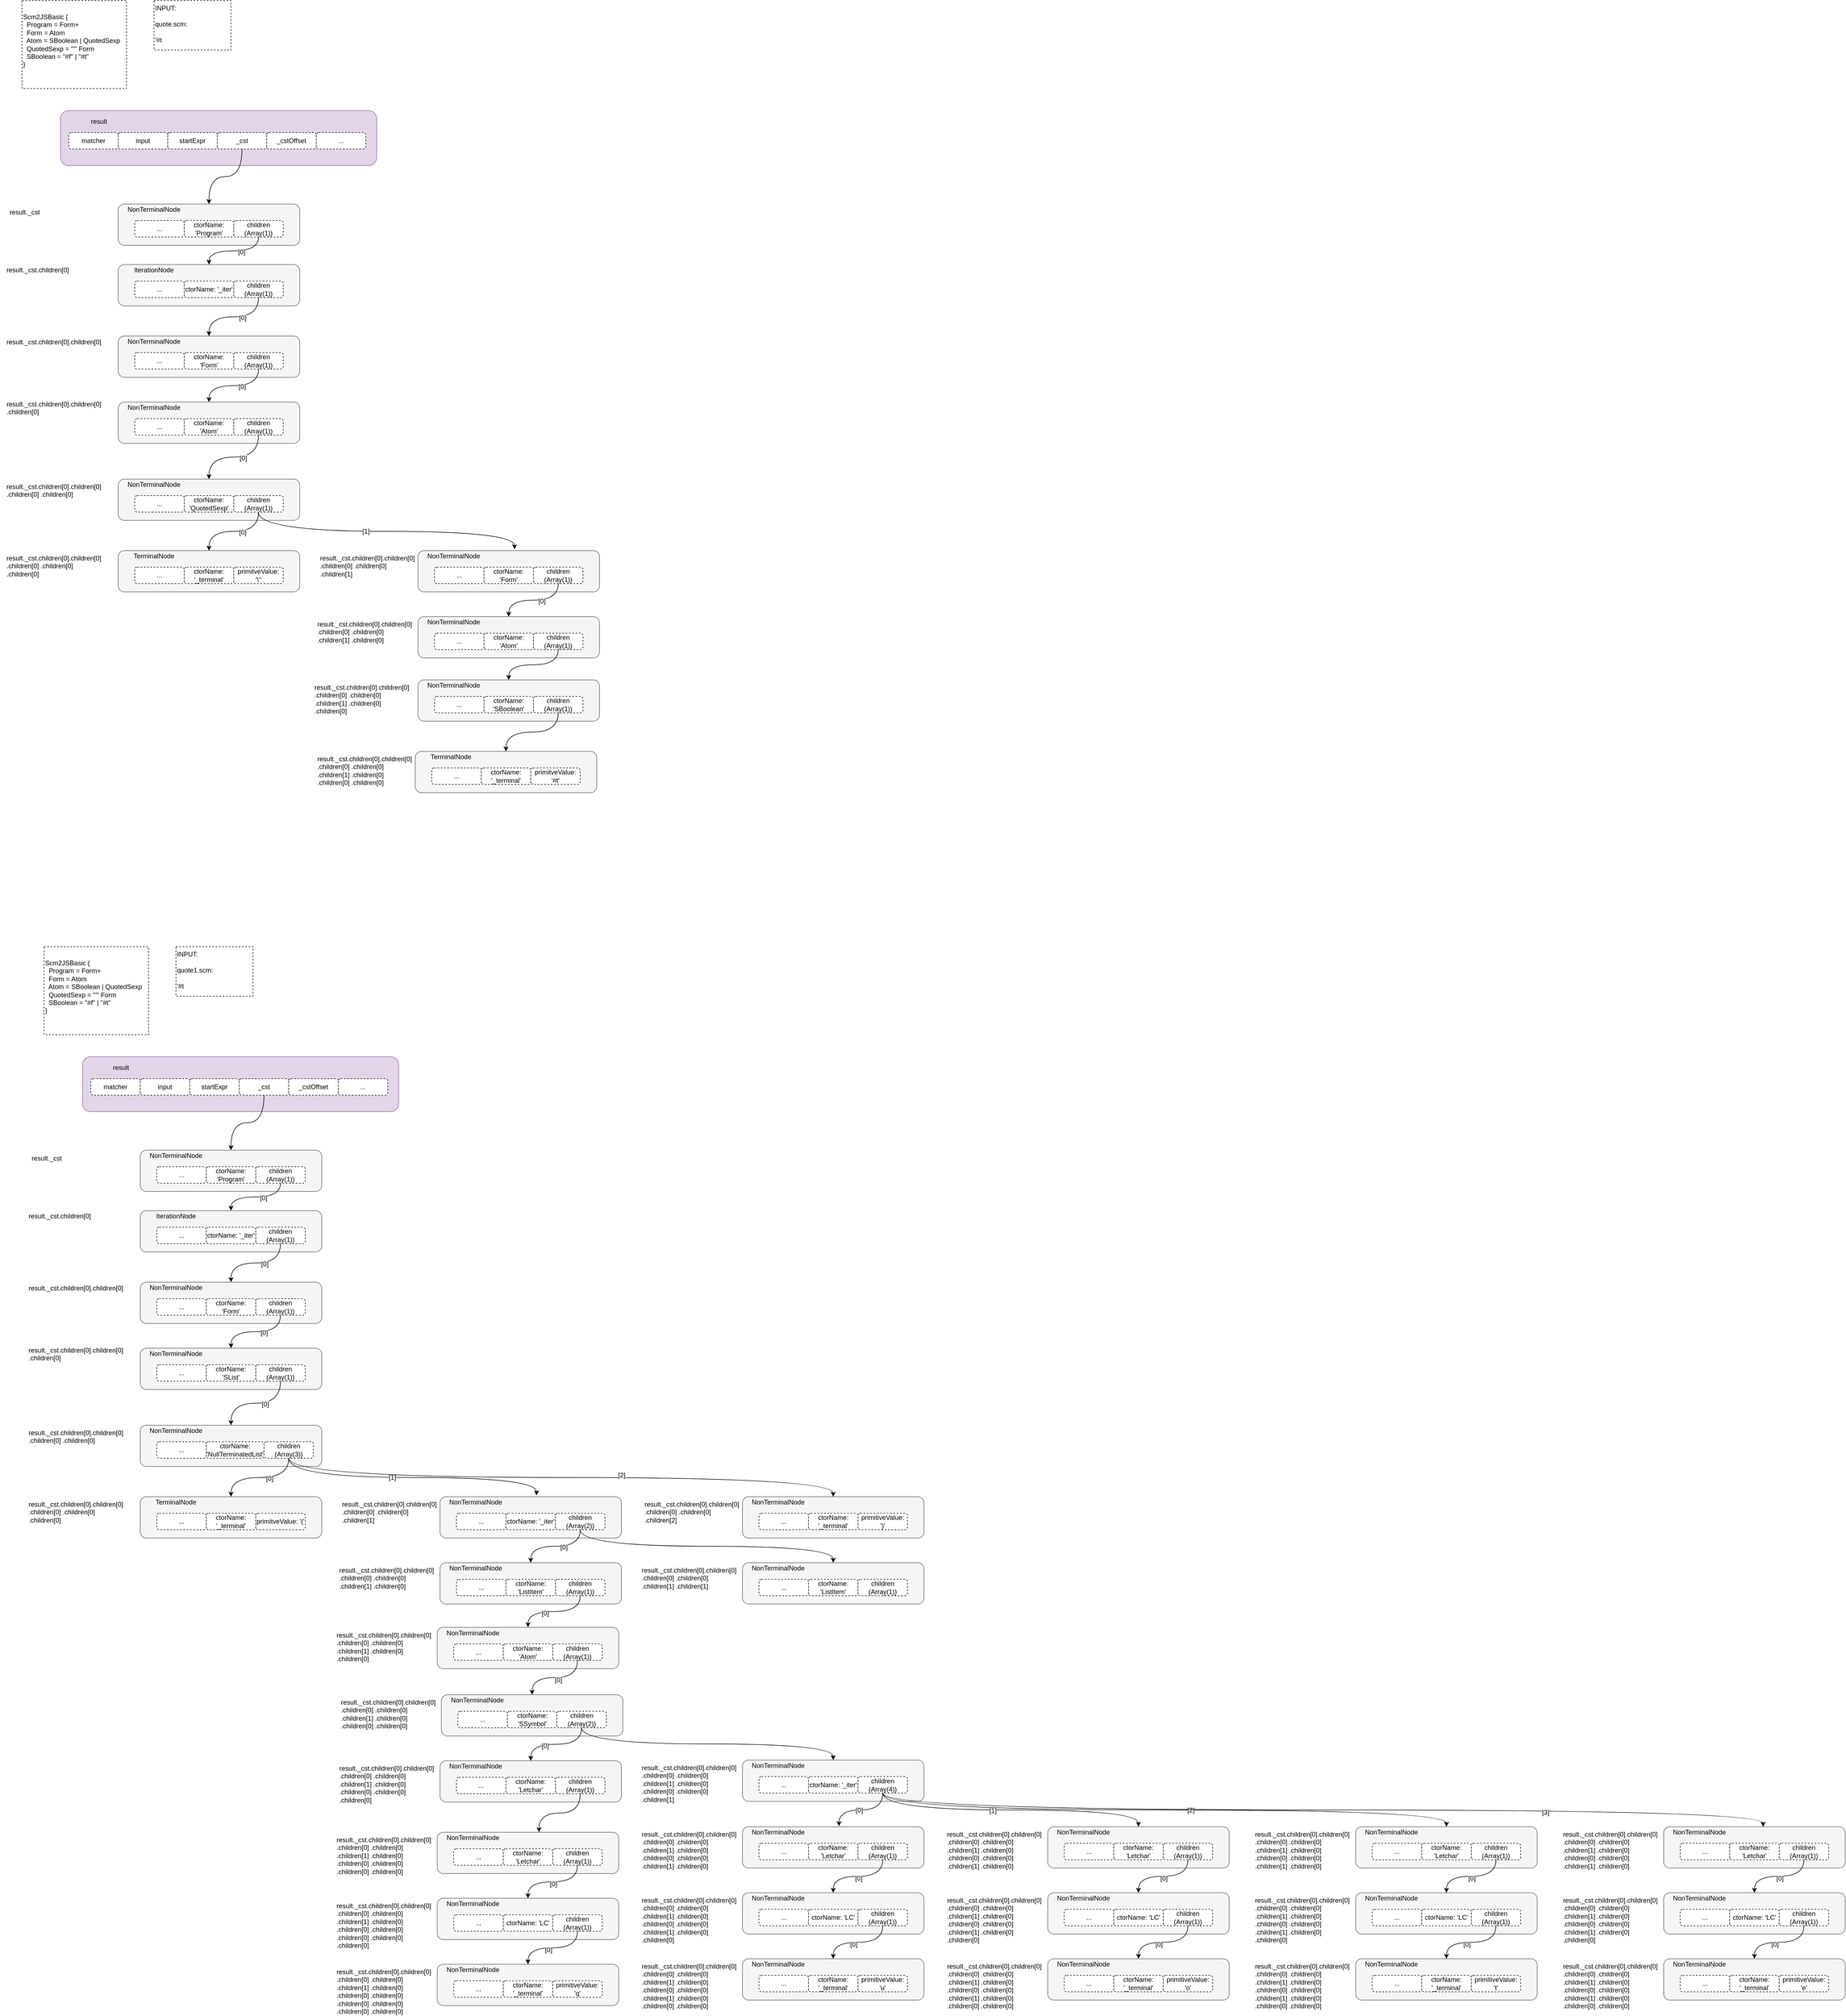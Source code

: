 <mxfile version="12.4.2" type="device" pages="1"><diagram id="KperV9c72vfCYivvjyZs" name="Page-1"><mxGraphModel dx="1106" dy="792" grid="1" gridSize="10" guides="1" tooltips="1" connect="1" arrows="1" fold="1" page="1" pageScale="1" pageWidth="1100" pageHeight="850" math="0" shadow="0"><root><mxCell id="0"/><mxCell id="1" parent="0"/><mxCell id="xzGbgElI7qINsh0VWASf-55" value="" style="rounded=1;whiteSpace=wrap;html=1;strokeColor=#666666;align=center;fillColor=#f5f5f5;fontColor=#333333;" vertex="1" parent="1"><mxGeometry x="215" y="410" width="330" height="75" as="geometry"/></mxCell><mxCell id="xzGbgElI7qINsh0VWASf-1" value="&lt;div&gt;&lt;div&gt;Scm2JSBasic {&lt;/div&gt;&lt;div&gt;&amp;nbsp; Program = Form+&lt;/div&gt;&lt;div&gt;&amp;nbsp; Form = Atom&lt;/div&gt;&lt;div&gt;&amp;nbsp; Atom = SBoolean | QuotedSexp&lt;/div&gt;&lt;div&gt;&amp;nbsp; QuotedSexp = &quot;'&quot; Form&lt;/div&gt;&lt;div&gt;&amp;nbsp; SBoolean = &quot;#f&quot; | &quot;#t&quot;&lt;/div&gt;&lt;div&gt;}&lt;/div&gt;&lt;/div&gt;&lt;div&gt;&lt;br&gt;&lt;/div&gt;" style="text;html=1;strokeColor=#000000;fillColor=none;align=left;verticalAlign=middle;whiteSpace=wrap;rounded=0;dashed=1;" vertex="1" parent="1"><mxGeometry x="40" y="40" width="190" height="160" as="geometry"/></mxCell><mxCell id="xzGbgElI7qINsh0VWASf-2" value="&lt;div&gt;INPUT:&lt;/div&gt;&lt;div&gt;&lt;br&gt;&lt;/div&gt;&lt;div&gt;quote.scm:&lt;/div&gt;&lt;div&gt;&lt;br&gt;&lt;/div&gt;&lt;div&gt;'#t&lt;/div&gt;&lt;div&gt;&lt;br&gt;&lt;/div&gt;" style="text;html=1;strokeColor=#000000;fillColor=none;align=left;verticalAlign=top;whiteSpace=wrap;rounded=0;dashed=1;" vertex="1" parent="1"><mxGeometry x="280" y="40" width="140" height="90" as="geometry"/></mxCell><mxCell id="xzGbgElI7qINsh0VWASf-4" value="" style="rounded=1;whiteSpace=wrap;html=1;strokeColor=#9673a6;align=center;fillColor=#e1d5e7;" vertex="1" parent="1"><mxGeometry x="110" y="240" width="575" height="100" as="geometry"/></mxCell><mxCell id="xzGbgElI7qINsh0VWASf-5" value="matcher" style="rounded=1;whiteSpace=wrap;html=1;strokeColor=#000000;align=center;dashed=1;" vertex="1" parent="1"><mxGeometry x="125" y="280" width="90" height="30" as="geometry"/></mxCell><mxCell id="xzGbgElI7qINsh0VWASf-6" value="input" style="rounded=1;whiteSpace=wrap;html=1;strokeColor=#000000;align=center;dashed=1;" vertex="1" parent="1"><mxGeometry x="215" y="280" width="90" height="30" as="geometry"/></mxCell><mxCell id="xzGbgElI7qINsh0VWASf-7" value="startExpr" style="rounded=1;whiteSpace=wrap;html=1;strokeColor=#000000;align=center;dashed=1;" vertex="1" parent="1"><mxGeometry x="305" y="280" width="90" height="30" as="geometry"/></mxCell><mxCell id="xzGbgElI7qINsh0VWASf-57" style="edgeStyle=orthogonalEdgeStyle;curved=1;orthogonalLoop=1;jettySize=auto;html=1;entryX=0.5;entryY=0;entryDx=0;entryDy=0;" edge="1" parent="1" source="xzGbgElI7qINsh0VWASf-8" target="xzGbgElI7qINsh0VWASf-55"><mxGeometry relative="1" as="geometry"/></mxCell><mxCell id="xzGbgElI7qINsh0VWASf-8" value="_cst" style="rounded=1;whiteSpace=wrap;html=1;strokeColor=#000000;align=center;dashed=1;" vertex="1" parent="1"><mxGeometry x="395" y="280" width="90" height="30" as="geometry"/></mxCell><mxCell id="xzGbgElI7qINsh0VWASf-9" value="_cstOffset" style="rounded=1;whiteSpace=wrap;html=1;strokeColor=#000000;align=center;dashed=1;" vertex="1" parent="1"><mxGeometry x="485" y="280" width="90" height="30" as="geometry"/></mxCell><mxCell id="xzGbgElI7qINsh0VWASf-10" value="..." style="rounded=1;whiteSpace=wrap;html=1;strokeColor=#000000;align=center;dashed=1;" vertex="1" parent="1"><mxGeometry x="575" y="280" width="90" height="30" as="geometry"/></mxCell><mxCell id="xzGbgElI7qINsh0VWASf-26" style="edgeStyle=orthogonalEdgeStyle;curved=1;orthogonalLoop=1;jettySize=auto;html=1;exitX=0.5;exitY=1;exitDx=0;exitDy=0;entryX=0.5;entryY=0;entryDx=0;entryDy=0;" edge="1" parent="1" source="xzGbgElI7qINsh0VWASf-19" target="xzGbgElI7qINsh0VWASf-64"><mxGeometry relative="1" as="geometry"><mxPoint x="470" y="520" as="targetPoint"/></mxGeometry></mxCell><mxCell id="xzGbgElI7qINsh0VWASf-27" value="[0]" style="text;html=1;align=center;verticalAlign=middle;resizable=0;points=[];;labelBackgroundColor=#ffffff;" vertex="1" connectable="0" parent="xzGbgElI7qINsh0VWASf-26"><mxGeometry x="-0.2" y="2" relative="1" as="geometry"><mxPoint as="offset"/></mxGeometry></mxCell><mxCell id="xzGbgElI7qINsh0VWASf-19" value="children (Array(1))" style="rounded=1;whiteSpace=wrap;html=1;strokeColor=#000000;align=center;dashed=1;" vertex="1" parent="1"><mxGeometry x="425" y="440" width="90" height="30" as="geometry"/></mxCell><mxCell id="xzGbgElI7qINsh0VWASf-20" value="ctorName: 'Program'" style="rounded=1;whiteSpace=wrap;html=1;strokeColor=#000000;align=center;dashed=1;" vertex="1" parent="1"><mxGeometry x="335" y="440" width="90" height="30" as="geometry"/></mxCell><mxCell id="xzGbgElI7qINsh0VWASf-23" value="..." style="rounded=1;whiteSpace=wrap;html=1;strokeColor=#000000;align=center;dashed=1;" vertex="1" parent="1"><mxGeometry x="245" y="440" width="90" height="30" as="geometry"/></mxCell><mxCell id="xzGbgElI7qINsh0VWASf-56" value="NonTerminalNode" style="text;html=1;strokeColor=none;fillColor=none;align=center;verticalAlign=middle;whiteSpace=wrap;rounded=0;" vertex="1" parent="1"><mxGeometry x="225" y="410" width="110" height="20" as="geometry"/></mxCell><mxCell id="xzGbgElI7qINsh0VWASf-64" value="" style="rounded=1;whiteSpace=wrap;html=1;strokeColor=#666666;align=center;fillColor=#f5f5f5;fontColor=#333333;" vertex="1" parent="1"><mxGeometry x="215" y="520" width="330" height="75" as="geometry"/></mxCell><mxCell id="xzGbgElI7qINsh0VWASf-65" style="edgeStyle=orthogonalEdgeStyle;curved=1;orthogonalLoop=1;jettySize=auto;html=1;exitX=0.5;exitY=1;exitDx=0;exitDy=0;" edge="1" parent="1" source="xzGbgElI7qINsh0VWASf-67" target="xzGbgElI7qINsh0VWASf-71"><mxGeometry relative="1" as="geometry"><mxPoint x="470" y="630" as="targetPoint"/></mxGeometry></mxCell><mxCell id="xzGbgElI7qINsh0VWASf-66" value="[0]" style="text;html=1;align=center;verticalAlign=middle;resizable=0;points=[];;labelBackgroundColor=#ffffff;" vertex="1" connectable="0" parent="xzGbgElI7qINsh0VWASf-65"><mxGeometry x="-0.2" y="2" relative="1" as="geometry"><mxPoint as="offset"/></mxGeometry></mxCell><mxCell id="xzGbgElI7qINsh0VWASf-67" value="children (Array(1))" style="rounded=1;whiteSpace=wrap;html=1;strokeColor=#000000;align=center;dashed=1;" vertex="1" parent="1"><mxGeometry x="425" y="550" width="90" height="30" as="geometry"/></mxCell><mxCell id="xzGbgElI7qINsh0VWASf-68" value="ctorName: '_iter'" style="rounded=1;whiteSpace=wrap;html=1;strokeColor=#000000;align=center;dashed=1;" vertex="1" parent="1"><mxGeometry x="335" y="550" width="90" height="30" as="geometry"/></mxCell><mxCell id="xzGbgElI7qINsh0VWASf-69" value="..." style="rounded=1;whiteSpace=wrap;html=1;strokeColor=#000000;align=center;dashed=1;" vertex="1" parent="1"><mxGeometry x="245" y="550" width="90" height="30" as="geometry"/></mxCell><mxCell id="xzGbgElI7qINsh0VWASf-70" value="IterationNode" style="text;html=1;strokeColor=none;fillColor=none;align=center;verticalAlign=middle;whiteSpace=wrap;rounded=0;" vertex="1" parent="1"><mxGeometry x="225" y="520" width="110" height="20" as="geometry"/></mxCell><mxCell id="xzGbgElI7qINsh0VWASf-71" value="" style="rounded=1;whiteSpace=wrap;html=1;strokeColor=#666666;align=center;fillColor=#f5f5f5;fontColor=#333333;" vertex="1" parent="1"><mxGeometry x="215" y="650" width="330" height="75" as="geometry"/></mxCell><mxCell id="xzGbgElI7qINsh0VWASf-72" style="edgeStyle=orthogonalEdgeStyle;curved=1;orthogonalLoop=1;jettySize=auto;html=1;exitX=0.5;exitY=1;exitDx=0;exitDy=0;entryX=0.5;entryY=0;entryDx=0;entryDy=0;" edge="1" parent="1" source="xzGbgElI7qINsh0VWASf-74" target="xzGbgElI7qINsh0VWASf-85"><mxGeometry relative="1" as="geometry"><mxPoint x="470" y="760" as="targetPoint"/></mxGeometry></mxCell><mxCell id="xzGbgElI7qINsh0VWASf-73" value="[0]" style="text;html=1;align=center;verticalAlign=middle;resizable=0;points=[];;labelBackgroundColor=#ffffff;" vertex="1" connectable="0" parent="xzGbgElI7qINsh0VWASf-72"><mxGeometry x="-0.2" y="2" relative="1" as="geometry"><mxPoint as="offset"/></mxGeometry></mxCell><mxCell id="xzGbgElI7qINsh0VWASf-74" value="children (Array(1))" style="rounded=1;whiteSpace=wrap;html=1;strokeColor=#000000;align=center;dashed=1;" vertex="1" parent="1"><mxGeometry x="425" y="680" width="90" height="30" as="geometry"/></mxCell><mxCell id="xzGbgElI7qINsh0VWASf-75" value="ctorName: 'Form'" style="rounded=1;whiteSpace=wrap;html=1;strokeColor=#000000;align=center;dashed=1;" vertex="1" parent="1"><mxGeometry x="335" y="680" width="90" height="30" as="geometry"/></mxCell><mxCell id="xzGbgElI7qINsh0VWASf-76" value="..." style="rounded=1;whiteSpace=wrap;html=1;strokeColor=#000000;align=center;dashed=1;" vertex="1" parent="1"><mxGeometry x="245" y="680" width="90" height="30" as="geometry"/></mxCell><mxCell id="xzGbgElI7qINsh0VWASf-77" value="NonTerminalNode" style="text;html=1;strokeColor=none;fillColor=none;align=center;verticalAlign=middle;whiteSpace=wrap;rounded=0;" vertex="1" parent="1"><mxGeometry x="225" y="650" width="110" height="20" as="geometry"/></mxCell><mxCell id="xzGbgElI7qINsh0VWASf-85" value="" style="rounded=1;whiteSpace=wrap;html=1;strokeColor=#666666;align=center;fillColor=#f5f5f5;fontColor=#333333;" vertex="1" parent="1"><mxGeometry x="215" y="770" width="330" height="75" as="geometry"/></mxCell><mxCell id="xzGbgElI7qINsh0VWASf-86" style="edgeStyle=orthogonalEdgeStyle;curved=1;orthogonalLoop=1;jettySize=auto;html=1;exitX=0.5;exitY=1;exitDx=0;exitDy=0;entryX=0.5;entryY=0;entryDx=0;entryDy=0;" edge="1" parent="1" source="xzGbgElI7qINsh0VWASf-88" target="xzGbgElI7qINsh0VWASf-92"><mxGeometry relative="1" as="geometry"><mxPoint x="470" y="880" as="targetPoint"/></mxGeometry></mxCell><mxCell id="xzGbgElI7qINsh0VWASf-87" value="[0]" style="text;html=1;align=center;verticalAlign=middle;resizable=0;points=[];;labelBackgroundColor=#ffffff;" vertex="1" connectable="0" parent="xzGbgElI7qINsh0VWASf-86"><mxGeometry x="-0.2" y="2" relative="1" as="geometry"><mxPoint as="offset"/></mxGeometry></mxCell><mxCell id="xzGbgElI7qINsh0VWASf-88" value="children (Array(1))" style="rounded=1;whiteSpace=wrap;html=1;strokeColor=#000000;align=center;dashed=1;" vertex="1" parent="1"><mxGeometry x="425" y="800" width="90" height="30" as="geometry"/></mxCell><mxCell id="xzGbgElI7qINsh0VWASf-89" value="ctorName: 'Atom'" style="rounded=1;whiteSpace=wrap;html=1;strokeColor=#000000;align=center;dashed=1;" vertex="1" parent="1"><mxGeometry x="335" y="800" width="90" height="30" as="geometry"/></mxCell><mxCell id="xzGbgElI7qINsh0VWASf-90" value="..." style="rounded=1;whiteSpace=wrap;html=1;strokeColor=#000000;align=center;dashed=1;" vertex="1" parent="1"><mxGeometry x="245" y="800" width="90" height="30" as="geometry"/></mxCell><mxCell id="xzGbgElI7qINsh0VWASf-91" value="NonTerminalNode" style="text;html=1;strokeColor=none;fillColor=none;align=center;verticalAlign=middle;whiteSpace=wrap;rounded=0;" vertex="1" parent="1"><mxGeometry x="225" y="770" width="110" height="20" as="geometry"/></mxCell><mxCell id="xzGbgElI7qINsh0VWASf-92" value="" style="rounded=1;whiteSpace=wrap;html=1;strokeColor=#666666;align=center;fillColor=#f5f5f5;fontColor=#333333;" vertex="1" parent="1"><mxGeometry x="215" y="910" width="330" height="75" as="geometry"/></mxCell><mxCell id="xzGbgElI7qINsh0VWASf-93" style="edgeStyle=orthogonalEdgeStyle;curved=1;orthogonalLoop=1;jettySize=auto;html=1;exitX=0.5;exitY=1;exitDx=0;exitDy=0;" edge="1" parent="1" source="xzGbgElI7qINsh0VWASf-95" target="xzGbgElI7qINsh0VWASf-99"><mxGeometry relative="1" as="geometry"><mxPoint x="460" y="1020" as="targetPoint"/></mxGeometry></mxCell><mxCell id="xzGbgElI7qINsh0VWASf-94" value="[0]" style="text;html=1;align=center;verticalAlign=middle;resizable=0;points=[];;labelBackgroundColor=#ffffff;" vertex="1" connectable="0" parent="xzGbgElI7qINsh0VWASf-93"><mxGeometry x="-0.2" y="2" relative="1" as="geometry"><mxPoint as="offset"/></mxGeometry></mxCell><mxCell id="xzGbgElI7qINsh0VWASf-194" style="edgeStyle=orthogonalEdgeStyle;curved=1;orthogonalLoop=1;jettySize=auto;html=1;exitX=0.5;exitY=1;exitDx=0;exitDy=0;entryX=0.532;entryY=-0.032;entryDx=0;entryDy=0;entryPerimeter=0;" edge="1" parent="1" source="xzGbgElI7qINsh0VWASf-95" target="xzGbgElI7qINsh0VWASf-196"><mxGeometry relative="1" as="geometry"><mxPoint x="950" y="955" as="targetPoint"/></mxGeometry></mxCell><mxCell id="xzGbgElI7qINsh0VWASf-195" value="[1]" style="text;html=1;align=center;verticalAlign=middle;resizable=0;points=[];;labelBackgroundColor=#ffffff;" vertex="1" connectable="0" parent="xzGbgElI7qINsh0VWASf-194"><mxGeometry x="-0.139" relative="1" as="geometry"><mxPoint as="offset"/></mxGeometry></mxCell><mxCell id="xzGbgElI7qINsh0VWASf-95" value="children (Array(1))" style="rounded=1;whiteSpace=wrap;html=1;strokeColor=#000000;align=center;dashed=1;" vertex="1" parent="1"><mxGeometry x="425" y="940" width="90" height="30" as="geometry"/></mxCell><mxCell id="xzGbgElI7qINsh0VWASf-96" value="ctorName: 'QuotedSexp'" style="rounded=1;whiteSpace=wrap;html=1;strokeColor=#000000;align=center;dashed=1;" vertex="1" parent="1"><mxGeometry x="335" y="940" width="90" height="30" as="geometry"/></mxCell><mxCell id="xzGbgElI7qINsh0VWASf-97" value="..." style="rounded=1;whiteSpace=wrap;html=1;strokeColor=#000000;align=center;dashed=1;" vertex="1" parent="1"><mxGeometry x="245" y="940" width="90" height="30" as="geometry"/></mxCell><mxCell id="xzGbgElI7qINsh0VWASf-98" value="NonTerminalNode" style="text;html=1;strokeColor=none;fillColor=none;align=center;verticalAlign=middle;whiteSpace=wrap;rounded=0;" vertex="1" parent="1"><mxGeometry x="225" y="910" width="110" height="20" as="geometry"/></mxCell><mxCell id="xzGbgElI7qINsh0VWASf-99" value="" style="rounded=1;whiteSpace=wrap;html=1;strokeColor=#666666;align=center;fillColor=#f5f5f5;fontColor=#333333;" vertex="1" parent="1"><mxGeometry x="215" y="1040" width="330" height="75" as="geometry"/></mxCell><mxCell id="xzGbgElI7qINsh0VWASf-102" value="primitveValue: '\''" style="rounded=1;whiteSpace=wrap;html=1;strokeColor=#000000;align=center;dashed=1;" vertex="1" parent="1"><mxGeometry x="425" y="1070" width="90" height="30" as="geometry"/></mxCell><mxCell id="xzGbgElI7qINsh0VWASf-103" value="ctorName: '_terminal'" style="rounded=1;whiteSpace=wrap;html=1;strokeColor=#000000;align=center;dashed=1;" vertex="1" parent="1"><mxGeometry x="335" y="1070" width="90" height="30" as="geometry"/></mxCell><mxCell id="xzGbgElI7qINsh0VWASf-104" value="..." style="rounded=1;whiteSpace=wrap;html=1;strokeColor=#000000;align=center;dashed=1;" vertex="1" parent="1"><mxGeometry x="245" y="1070" width="90" height="30" as="geometry"/></mxCell><mxCell id="xzGbgElI7qINsh0VWASf-105" value="TerminalNode" style="text;html=1;strokeColor=none;fillColor=none;align=center;verticalAlign=middle;whiteSpace=wrap;rounded=0;" vertex="1" parent="1"><mxGeometry x="225" y="1040" width="110" height="20" as="geometry"/></mxCell><mxCell id="xzGbgElI7qINsh0VWASf-107" value="result" style="text;html=1;strokeColor=none;fillColor=none;align=center;verticalAlign=middle;whiteSpace=wrap;rounded=0;" vertex="1" parent="1"><mxGeometry x="125" y="250" width="110" height="20" as="geometry"/></mxCell><mxCell id="xzGbgElI7qINsh0VWASf-142" value="result._cst" style="text;html=1;strokeColor=none;fillColor=none;align=center;verticalAlign=middle;whiteSpace=wrap;rounded=0;dashed=1;" vertex="1" parent="1"><mxGeometry y="415" width="90" height="20" as="geometry"/></mxCell><mxCell id="xzGbgElI7qINsh0VWASf-143" value="result._cst.children[0]" style="text;html=1;strokeColor=none;fillColor=none;align=left;verticalAlign=middle;whiteSpace=wrap;rounded=0;dashed=1;" vertex="1" parent="1"><mxGeometry x="10" y="520" width="120" height="20" as="geometry"/></mxCell><mxCell id="xzGbgElI7qINsh0VWASf-144" value="result._cst.children[0].children[0]" style="text;html=1;strokeColor=none;fillColor=none;align=left;verticalAlign=middle;whiteSpace=wrap;rounded=0;dashed=1;" vertex="1" parent="1"><mxGeometry x="10" y="651" width="180" height="20" as="geometry"/></mxCell><mxCell id="xzGbgElI7qINsh0VWASf-145" value="result._cst.children[0].children[0] .children[0]" style="text;html=1;strokeColor=none;fillColor=none;align=left;verticalAlign=top;whiteSpace=wrap;rounded=0;dashed=1;" vertex="1" parent="1"><mxGeometry x="10" y="760" width="180" height="40" as="geometry"/></mxCell><mxCell id="xzGbgElI7qINsh0VWASf-146" value="result._cst.children[0].children[0] .children[0] .children[0]" style="text;html=1;strokeColor=none;fillColor=none;align=left;verticalAlign=top;whiteSpace=wrap;rounded=0;dashed=1;" vertex="1" parent="1"><mxGeometry x="10" y="910" width="180" height="40" as="geometry"/></mxCell><mxCell id="xzGbgElI7qINsh0VWASf-147" value="result._cst.children[0].children[0] .children[0] .children[0] .children[0]" style="text;html=1;strokeColor=none;fillColor=none;align=left;verticalAlign=top;whiteSpace=wrap;rounded=0;dashed=1;" vertex="1" parent="1"><mxGeometry x="10" y="1040" width="180" height="60" as="geometry"/></mxCell><mxCell id="xzGbgElI7qINsh0VWASf-193" value="result._cst.children[0].children[0] .children[0] .children[0] .children[1]" style="text;html=1;strokeColor=none;fillColor=none;align=left;verticalAlign=top;whiteSpace=wrap;rounded=0;dashed=1;" vertex="1" parent="1"><mxGeometry x="580" y="1040" width="180" height="60" as="geometry"/></mxCell><mxCell id="xzGbgElI7qINsh0VWASf-196" value="" style="rounded=1;whiteSpace=wrap;html=1;strokeColor=#666666;align=center;fillColor=#f5f5f5;fontColor=#333333;" vertex="1" parent="1"><mxGeometry x="760" y="1040" width="330" height="75" as="geometry"/></mxCell><mxCell id="xzGbgElI7qINsh0VWASf-197" style="edgeStyle=orthogonalEdgeStyle;curved=1;orthogonalLoop=1;jettySize=auto;html=1;exitX=0.5;exitY=1;exitDx=0;exitDy=0;entryX=0.5;entryY=0;entryDx=0;entryDy=0;" edge="1" parent="1" source="xzGbgElI7qINsh0VWASf-199" target="xzGbgElI7qINsh0VWASf-203"><mxGeometry relative="1" as="geometry"><mxPoint x="1015" y="1150" as="targetPoint"/></mxGeometry></mxCell><mxCell id="xzGbgElI7qINsh0VWASf-198" value="[0]" style="text;html=1;align=center;verticalAlign=middle;resizable=0;points=[];;labelBackgroundColor=#ffffff;" vertex="1" connectable="0" parent="xzGbgElI7qINsh0VWASf-197"><mxGeometry x="-0.2" y="2" relative="1" as="geometry"><mxPoint as="offset"/></mxGeometry></mxCell><mxCell id="xzGbgElI7qINsh0VWASf-199" value="children (Array(1))" style="rounded=1;whiteSpace=wrap;html=1;strokeColor=#000000;align=center;dashed=1;" vertex="1" parent="1"><mxGeometry x="970" y="1070" width="90" height="30" as="geometry"/></mxCell><mxCell id="xzGbgElI7qINsh0VWASf-200" value="ctorName: 'Form'" style="rounded=1;whiteSpace=wrap;html=1;strokeColor=#000000;align=center;dashed=1;" vertex="1" parent="1"><mxGeometry x="880" y="1070" width="90" height="30" as="geometry"/></mxCell><mxCell id="xzGbgElI7qINsh0VWASf-201" value="..." style="rounded=1;whiteSpace=wrap;html=1;strokeColor=#000000;align=center;dashed=1;" vertex="1" parent="1"><mxGeometry x="790" y="1070" width="90" height="30" as="geometry"/></mxCell><mxCell id="xzGbgElI7qINsh0VWASf-202" value="NonTerminalNode" style="text;html=1;strokeColor=none;fillColor=none;align=center;verticalAlign=middle;whiteSpace=wrap;rounded=0;" vertex="1" parent="1"><mxGeometry x="770" y="1040" width="110" height="20" as="geometry"/></mxCell><mxCell id="xzGbgElI7qINsh0VWASf-203" value="" style="rounded=1;whiteSpace=wrap;html=1;strokeColor=#666666;align=center;fillColor=#f5f5f5;fontColor=#333333;" vertex="1" parent="1"><mxGeometry x="760" y="1160" width="330" height="75" as="geometry"/></mxCell><mxCell id="xzGbgElI7qINsh0VWASf-221" style="edgeStyle=orthogonalEdgeStyle;curved=1;orthogonalLoop=1;jettySize=auto;html=1;entryX=0.5;entryY=0;entryDx=0;entryDy=0;" edge="1" parent="1" source="xzGbgElI7qINsh0VWASf-205" target="xzGbgElI7qINsh0VWASf-213"><mxGeometry relative="1" as="geometry"/></mxCell><mxCell id="xzGbgElI7qINsh0VWASf-205" value="children (Array(1))" style="rounded=1;whiteSpace=wrap;html=1;strokeColor=#000000;align=center;dashed=1;" vertex="1" parent="1"><mxGeometry x="970" y="1190" width="90" height="30" as="geometry"/></mxCell><mxCell id="xzGbgElI7qINsh0VWASf-206" value="ctorName: 'Atom'" style="rounded=1;whiteSpace=wrap;html=1;strokeColor=#000000;align=center;dashed=1;" vertex="1" parent="1"><mxGeometry x="880" y="1190" width="90" height="30" as="geometry"/></mxCell><mxCell id="xzGbgElI7qINsh0VWASf-207" value="..." style="rounded=1;whiteSpace=wrap;html=1;strokeColor=#000000;align=center;dashed=1;" vertex="1" parent="1"><mxGeometry x="790" y="1190" width="90" height="30" as="geometry"/></mxCell><mxCell id="xzGbgElI7qINsh0VWASf-208" value="NonTerminalNode" style="text;html=1;strokeColor=none;fillColor=none;align=center;verticalAlign=middle;whiteSpace=wrap;rounded=0;" vertex="1" parent="1"><mxGeometry x="770" y="1160" width="110" height="20" as="geometry"/></mxCell><mxCell id="xzGbgElI7qINsh0VWASf-213" value="" style="rounded=1;whiteSpace=wrap;html=1;strokeColor=#666666;align=center;fillColor=#f5f5f5;fontColor=#333333;" vertex="1" parent="1"><mxGeometry x="760" y="1275" width="330" height="75" as="geometry"/></mxCell><mxCell id="xzGbgElI7qINsh0VWASf-227" style="edgeStyle=orthogonalEdgeStyle;curved=1;orthogonalLoop=1;jettySize=auto;html=1;exitX=0.5;exitY=1;exitDx=0;exitDy=0;entryX=0.5;entryY=0;entryDx=0;entryDy=0;" edge="1" parent="1" source="xzGbgElI7qINsh0VWASf-214" target="xzGbgElI7qINsh0VWASf-222"><mxGeometry relative="1" as="geometry"/></mxCell><mxCell id="xzGbgElI7qINsh0VWASf-214" value="children (Array(1))" style="rounded=1;whiteSpace=wrap;html=1;strokeColor=#000000;align=center;dashed=1;" vertex="1" parent="1"><mxGeometry x="970" y="1305" width="90" height="30" as="geometry"/></mxCell><mxCell id="xzGbgElI7qINsh0VWASf-215" value="ctorName: 'SBoolean'" style="rounded=1;whiteSpace=wrap;html=1;strokeColor=#000000;align=center;dashed=1;" vertex="1" parent="1"><mxGeometry x="880" y="1305" width="90" height="30" as="geometry"/></mxCell><mxCell id="xzGbgElI7qINsh0VWASf-216" value="..." style="rounded=1;whiteSpace=wrap;html=1;strokeColor=#000000;align=center;dashed=1;" vertex="1" parent="1"><mxGeometry x="790" y="1305" width="90" height="30" as="geometry"/></mxCell><mxCell id="xzGbgElI7qINsh0VWASf-217" value="NonTerminalNode" style="text;html=1;strokeColor=none;fillColor=none;align=center;verticalAlign=middle;whiteSpace=wrap;rounded=0;" vertex="1" parent="1"><mxGeometry x="770" y="1275" width="110" height="20" as="geometry"/></mxCell><mxCell id="xzGbgElI7qINsh0VWASf-219" value="result._cst.children[0].children[0] .children[0] .children[0] .children[1] .children[0]" style="text;html=1;strokeColor=none;fillColor=none;align=left;verticalAlign=top;whiteSpace=wrap;rounded=0;dashed=1;" vertex="1" parent="1"><mxGeometry x="575" y="1160" width="180" height="60" as="geometry"/></mxCell><mxCell id="xzGbgElI7qINsh0VWASf-220" value="result._cst.children[0].children[0] .children[0] .children[0] .children[1] .children[0] .children[0]" style="text;html=1;strokeColor=none;fillColor=none;align=left;verticalAlign=top;whiteSpace=wrap;rounded=0;dashed=1;" vertex="1" parent="1"><mxGeometry x="570" y="1275" width="180" height="75" as="geometry"/></mxCell><mxCell id="xzGbgElI7qINsh0VWASf-222" value="" style="rounded=1;whiteSpace=wrap;html=1;strokeColor=#666666;align=center;fillColor=#f5f5f5;fontColor=#333333;" vertex="1" parent="1"><mxGeometry x="755" y="1405" width="330" height="75" as="geometry"/></mxCell><mxCell id="xzGbgElI7qINsh0VWASf-223" value="primitveValue: '#t'" style="rounded=1;whiteSpace=wrap;html=1;strokeColor=#000000;align=center;dashed=1;" vertex="1" parent="1"><mxGeometry x="965" y="1435" width="90" height="30" as="geometry"/></mxCell><mxCell id="xzGbgElI7qINsh0VWASf-224" value="ctorName: '_terminal'" style="rounded=1;whiteSpace=wrap;html=1;strokeColor=#000000;align=center;dashed=1;" vertex="1" parent="1"><mxGeometry x="875" y="1435" width="90" height="30" as="geometry"/></mxCell><mxCell id="xzGbgElI7qINsh0VWASf-225" value="..." style="rounded=1;whiteSpace=wrap;html=1;strokeColor=#000000;align=center;dashed=1;" vertex="1" parent="1"><mxGeometry x="785" y="1435" width="90" height="30" as="geometry"/></mxCell><mxCell id="xzGbgElI7qINsh0VWASf-226" value="TerminalNode" style="text;html=1;strokeColor=none;fillColor=none;align=center;verticalAlign=middle;whiteSpace=wrap;rounded=0;" vertex="1" parent="1"><mxGeometry x="765" y="1405" width="110" height="20" as="geometry"/></mxCell><mxCell id="xzGbgElI7qINsh0VWASf-228" value="result._cst.children[0].children[0] .children[0] .children[0] .children[1] .children[0] .children[0] .children[0]" style="text;html=1;strokeColor=none;fillColor=none;align=left;verticalAlign=top;whiteSpace=wrap;rounded=0;dashed=1;" vertex="1" parent="1"><mxGeometry x="575" y="1405" width="180" height="75" as="geometry"/></mxCell><mxCell id="xzGbgElI7qINsh0VWASf-229" value="" style="rounded=1;whiteSpace=wrap;html=1;strokeColor=#666666;align=center;fillColor=#f5f5f5;fontColor=#333333;" vertex="1" parent="1"><mxGeometry x="255" y="2130" width="330" height="75" as="geometry"/></mxCell><mxCell id="xzGbgElI7qINsh0VWASf-230" value="&lt;div&gt;&lt;div&gt;Scm2JSBasic {&lt;/div&gt;&lt;div&gt;&amp;nbsp; Program = Form+&lt;/div&gt;&lt;div&gt;&amp;nbsp; Form = Atom&lt;/div&gt;&lt;div&gt;&amp;nbsp; Atom = SBoolean | QuotedSexp&lt;/div&gt;&lt;div&gt;&amp;nbsp; QuotedSexp = &quot;'&quot; Form&lt;/div&gt;&lt;div&gt;&amp;nbsp; SBoolean = &quot;#f&quot; | &quot;#t&quot;&lt;/div&gt;&lt;div&gt;}&lt;/div&gt;&lt;/div&gt;&lt;div&gt;&lt;br&gt;&lt;/div&gt;" style="text;html=1;strokeColor=#000000;fillColor=none;align=left;verticalAlign=middle;whiteSpace=wrap;rounded=0;dashed=1;" vertex="1" parent="1"><mxGeometry x="80" y="1760" width="190" height="160" as="geometry"/></mxCell><mxCell id="xzGbgElI7qINsh0VWASf-231" value="&lt;div&gt;INPUT:&lt;/div&gt;&lt;div&gt;&lt;br&gt;&lt;/div&gt;&lt;div&gt;quote1.scm:&lt;/div&gt;&lt;div&gt;&lt;br&gt;&lt;/div&gt;&lt;div&gt;'#t&lt;/div&gt;&lt;div&gt;&lt;br&gt;&lt;/div&gt;" style="text;html=1;strokeColor=#000000;fillColor=none;align=left;verticalAlign=top;whiteSpace=wrap;rounded=0;dashed=1;" vertex="1" parent="1"><mxGeometry x="320" y="1760" width="140" height="90" as="geometry"/></mxCell><mxCell id="xzGbgElI7qINsh0VWASf-232" value="" style="rounded=1;whiteSpace=wrap;html=1;strokeColor=#9673a6;align=center;fillColor=#e1d5e7;" vertex="1" parent="1"><mxGeometry x="150" y="1960" width="575" height="100" as="geometry"/></mxCell><mxCell id="xzGbgElI7qINsh0VWASf-233" value="matcher" style="rounded=1;whiteSpace=wrap;html=1;strokeColor=#000000;align=center;dashed=1;" vertex="1" parent="1"><mxGeometry x="165" y="2000" width="90" height="30" as="geometry"/></mxCell><mxCell id="xzGbgElI7qINsh0VWASf-234" value="input" style="rounded=1;whiteSpace=wrap;html=1;strokeColor=#000000;align=center;dashed=1;" vertex="1" parent="1"><mxGeometry x="255" y="2000" width="90" height="30" as="geometry"/></mxCell><mxCell id="xzGbgElI7qINsh0VWASf-235" value="startExpr" style="rounded=1;whiteSpace=wrap;html=1;strokeColor=#000000;align=center;dashed=1;" vertex="1" parent="1"><mxGeometry x="345" y="2000" width="90" height="30" as="geometry"/></mxCell><mxCell id="xzGbgElI7qINsh0VWASf-236" style="edgeStyle=orthogonalEdgeStyle;curved=1;orthogonalLoop=1;jettySize=auto;html=1;entryX=0.5;entryY=0;entryDx=0;entryDy=0;" edge="1" parent="1" source="xzGbgElI7qINsh0VWASf-237" target="xzGbgElI7qINsh0VWASf-229"><mxGeometry relative="1" as="geometry"/></mxCell><mxCell id="xzGbgElI7qINsh0VWASf-237" value="_cst" style="rounded=1;whiteSpace=wrap;html=1;strokeColor=#000000;align=center;dashed=1;" vertex="1" parent="1"><mxGeometry x="435" y="2000" width="90" height="30" as="geometry"/></mxCell><mxCell id="xzGbgElI7qINsh0VWASf-238" value="_cstOffset" style="rounded=1;whiteSpace=wrap;html=1;strokeColor=#000000;align=center;dashed=1;" vertex="1" parent="1"><mxGeometry x="525" y="2000" width="90" height="30" as="geometry"/></mxCell><mxCell id="xzGbgElI7qINsh0VWASf-239" value="..." style="rounded=1;whiteSpace=wrap;html=1;strokeColor=#000000;align=center;dashed=1;" vertex="1" parent="1"><mxGeometry x="615" y="2000" width="90" height="30" as="geometry"/></mxCell><mxCell id="xzGbgElI7qINsh0VWASf-240" style="edgeStyle=orthogonalEdgeStyle;curved=1;orthogonalLoop=1;jettySize=auto;html=1;exitX=0.5;exitY=1;exitDx=0;exitDy=0;entryX=0.5;entryY=0;entryDx=0;entryDy=0;" edge="1" parent="1" source="xzGbgElI7qINsh0VWASf-242" target="xzGbgElI7qINsh0VWASf-246"><mxGeometry relative="1" as="geometry"><mxPoint x="510" y="2240" as="targetPoint"/></mxGeometry></mxCell><mxCell id="xzGbgElI7qINsh0VWASf-241" value="[0]" style="text;html=1;align=center;verticalAlign=middle;resizable=0;points=[];;labelBackgroundColor=#ffffff;" vertex="1" connectable="0" parent="xzGbgElI7qINsh0VWASf-240"><mxGeometry x="-0.2" y="2" relative="1" as="geometry"><mxPoint as="offset"/></mxGeometry></mxCell><mxCell id="xzGbgElI7qINsh0VWASf-242" value="children (Array(1))" style="rounded=1;whiteSpace=wrap;html=1;strokeColor=#000000;align=center;dashed=1;" vertex="1" parent="1"><mxGeometry x="465" y="2160" width="90" height="30" as="geometry"/></mxCell><mxCell id="xzGbgElI7qINsh0VWASf-243" value="ctorName: 'Program'" style="rounded=1;whiteSpace=wrap;html=1;strokeColor=#000000;align=center;dashed=1;" vertex="1" parent="1"><mxGeometry x="375" y="2160" width="90" height="30" as="geometry"/></mxCell><mxCell id="xzGbgElI7qINsh0VWASf-244" value="..." style="rounded=1;whiteSpace=wrap;html=1;strokeColor=#000000;align=center;dashed=1;" vertex="1" parent="1"><mxGeometry x="285" y="2160" width="90" height="30" as="geometry"/></mxCell><mxCell id="xzGbgElI7qINsh0VWASf-245" value="NonTerminalNode" style="text;html=1;strokeColor=none;fillColor=none;align=center;verticalAlign=middle;whiteSpace=wrap;rounded=0;" vertex="1" parent="1"><mxGeometry x="265" y="2130" width="110" height="20" as="geometry"/></mxCell><mxCell id="xzGbgElI7qINsh0VWASf-246" value="" style="rounded=1;whiteSpace=wrap;html=1;strokeColor=#666666;align=center;fillColor=#f5f5f5;fontColor=#333333;" vertex="1" parent="1"><mxGeometry x="255" y="2240" width="330" height="75" as="geometry"/></mxCell><mxCell id="xzGbgElI7qINsh0VWASf-247" style="edgeStyle=orthogonalEdgeStyle;curved=1;orthogonalLoop=1;jettySize=auto;html=1;exitX=0.5;exitY=1;exitDx=0;exitDy=0;" edge="1" parent="1" source="xzGbgElI7qINsh0VWASf-249" target="xzGbgElI7qINsh0VWASf-253"><mxGeometry relative="1" as="geometry"><mxPoint x="510" y="2350" as="targetPoint"/></mxGeometry></mxCell><mxCell id="xzGbgElI7qINsh0VWASf-248" value="[0]" style="text;html=1;align=center;verticalAlign=middle;resizable=0;points=[];;labelBackgroundColor=#ffffff;" vertex="1" connectable="0" parent="xzGbgElI7qINsh0VWASf-247"><mxGeometry x="-0.2" y="2" relative="1" as="geometry"><mxPoint as="offset"/></mxGeometry></mxCell><mxCell id="xzGbgElI7qINsh0VWASf-249" value="children (Array(1))" style="rounded=1;whiteSpace=wrap;html=1;strokeColor=#000000;align=center;dashed=1;" vertex="1" parent="1"><mxGeometry x="465" y="2270" width="90" height="30" as="geometry"/></mxCell><mxCell id="xzGbgElI7qINsh0VWASf-250" value="ctorName: '_iter'" style="rounded=1;whiteSpace=wrap;html=1;strokeColor=#000000;align=center;dashed=1;" vertex="1" parent="1"><mxGeometry x="375" y="2270" width="90" height="30" as="geometry"/></mxCell><mxCell id="xzGbgElI7qINsh0VWASf-251" value="..." style="rounded=1;whiteSpace=wrap;html=1;strokeColor=#000000;align=center;dashed=1;" vertex="1" parent="1"><mxGeometry x="285" y="2270" width="90" height="30" as="geometry"/></mxCell><mxCell id="xzGbgElI7qINsh0VWASf-252" value="IterationNode" style="text;html=1;strokeColor=none;fillColor=none;align=center;verticalAlign=middle;whiteSpace=wrap;rounded=0;" vertex="1" parent="1"><mxGeometry x="265" y="2240" width="110" height="20" as="geometry"/></mxCell><mxCell id="xzGbgElI7qINsh0VWASf-253" value="" style="rounded=1;whiteSpace=wrap;html=1;strokeColor=#666666;align=center;fillColor=#f5f5f5;fontColor=#333333;" vertex="1" parent="1"><mxGeometry x="255" y="2370" width="330" height="75" as="geometry"/></mxCell><mxCell id="xzGbgElI7qINsh0VWASf-254" style="edgeStyle=orthogonalEdgeStyle;curved=1;orthogonalLoop=1;jettySize=auto;html=1;exitX=0.5;exitY=1;exitDx=0;exitDy=0;entryX=0.5;entryY=0;entryDx=0;entryDy=0;" edge="1" parent="1" source="xzGbgElI7qINsh0VWASf-256" target="xzGbgElI7qINsh0VWASf-260"><mxGeometry relative="1" as="geometry"><mxPoint x="510" y="2480" as="targetPoint"/></mxGeometry></mxCell><mxCell id="xzGbgElI7qINsh0VWASf-255" value="[0]" style="text;html=1;align=center;verticalAlign=middle;resizable=0;points=[];;labelBackgroundColor=#ffffff;" vertex="1" connectable="0" parent="xzGbgElI7qINsh0VWASf-254"><mxGeometry x="-0.2" y="2" relative="1" as="geometry"><mxPoint as="offset"/></mxGeometry></mxCell><mxCell id="xzGbgElI7qINsh0VWASf-256" value="children (Array(1))" style="rounded=1;whiteSpace=wrap;html=1;strokeColor=#000000;align=center;dashed=1;" vertex="1" parent="1"><mxGeometry x="465" y="2400" width="90" height="30" as="geometry"/></mxCell><mxCell id="xzGbgElI7qINsh0VWASf-257" value="ctorName: 'Form'" style="rounded=1;whiteSpace=wrap;html=1;strokeColor=#000000;align=center;dashed=1;" vertex="1" parent="1"><mxGeometry x="375" y="2400" width="90" height="30" as="geometry"/></mxCell><mxCell id="xzGbgElI7qINsh0VWASf-258" value="..." style="rounded=1;whiteSpace=wrap;html=1;strokeColor=#000000;align=center;dashed=1;" vertex="1" parent="1"><mxGeometry x="285" y="2400" width="90" height="30" as="geometry"/></mxCell><mxCell id="xzGbgElI7qINsh0VWASf-259" value="NonTerminalNode" style="text;html=1;strokeColor=none;fillColor=none;align=center;verticalAlign=middle;whiteSpace=wrap;rounded=0;" vertex="1" parent="1"><mxGeometry x="265" y="2370" width="110" height="20" as="geometry"/></mxCell><mxCell id="xzGbgElI7qINsh0VWASf-260" value="" style="rounded=1;whiteSpace=wrap;html=1;strokeColor=#666666;align=center;fillColor=#f5f5f5;fontColor=#333333;" vertex="1" parent="1"><mxGeometry x="255" y="2490" width="330" height="75" as="geometry"/></mxCell><mxCell id="xzGbgElI7qINsh0VWASf-261" style="edgeStyle=orthogonalEdgeStyle;curved=1;orthogonalLoop=1;jettySize=auto;html=1;exitX=0.5;exitY=1;exitDx=0;exitDy=0;entryX=0.5;entryY=0;entryDx=0;entryDy=0;" edge="1" parent="1" source="xzGbgElI7qINsh0VWASf-263" target="xzGbgElI7qINsh0VWASf-267"><mxGeometry relative="1" as="geometry"><mxPoint x="510" y="2600" as="targetPoint"/></mxGeometry></mxCell><mxCell id="xzGbgElI7qINsh0VWASf-262" value="[0]" style="text;html=1;align=center;verticalAlign=middle;resizable=0;points=[];;labelBackgroundColor=#ffffff;" vertex="1" connectable="0" parent="xzGbgElI7qINsh0VWASf-261"><mxGeometry x="-0.2" y="2" relative="1" as="geometry"><mxPoint as="offset"/></mxGeometry></mxCell><mxCell id="xzGbgElI7qINsh0VWASf-263" value="children (Array(1))" style="rounded=1;whiteSpace=wrap;html=1;strokeColor=#000000;align=center;dashed=1;" vertex="1" parent="1"><mxGeometry x="465" y="2520" width="90" height="30" as="geometry"/></mxCell><mxCell id="xzGbgElI7qINsh0VWASf-264" value="ctorName: 'SList'" style="rounded=1;whiteSpace=wrap;html=1;strokeColor=#000000;align=center;dashed=1;" vertex="1" parent="1"><mxGeometry x="375" y="2520" width="90" height="30" as="geometry"/></mxCell><mxCell id="xzGbgElI7qINsh0VWASf-265" value="..." style="rounded=1;whiteSpace=wrap;html=1;strokeColor=#000000;align=center;dashed=1;" vertex="1" parent="1"><mxGeometry x="285" y="2520" width="90" height="30" as="geometry"/></mxCell><mxCell id="xzGbgElI7qINsh0VWASf-266" value="NonTerminalNode" style="text;html=1;strokeColor=none;fillColor=none;align=center;verticalAlign=middle;whiteSpace=wrap;rounded=0;" vertex="1" parent="1"><mxGeometry x="265" y="2490" width="110" height="20" as="geometry"/></mxCell><mxCell id="xzGbgElI7qINsh0VWASf-267" value="" style="rounded=1;whiteSpace=wrap;html=1;strokeColor=#666666;align=center;fillColor=#f5f5f5;fontColor=#333333;" vertex="1" parent="1"><mxGeometry x="255" y="2630" width="330" height="75" as="geometry"/></mxCell><mxCell id="xzGbgElI7qINsh0VWASf-268" style="edgeStyle=orthogonalEdgeStyle;curved=1;orthogonalLoop=1;jettySize=auto;html=1;exitX=0.5;exitY=1;exitDx=0;exitDy=0;" edge="1" parent="1" source="xzGbgElI7qINsh0VWASf-272" target="xzGbgElI7qINsh0VWASf-276"><mxGeometry relative="1" as="geometry"><mxPoint x="500" y="2740" as="targetPoint"/></mxGeometry></mxCell><mxCell id="xzGbgElI7qINsh0VWASf-269" value="[0]" style="text;html=1;align=center;verticalAlign=middle;resizable=0;points=[];;labelBackgroundColor=#ffffff;" vertex="1" connectable="0" parent="xzGbgElI7qINsh0VWASf-268"><mxGeometry x="-0.2" y="2" relative="1" as="geometry"><mxPoint as="offset"/></mxGeometry></mxCell><mxCell id="xzGbgElI7qINsh0VWASf-270" style="edgeStyle=orthogonalEdgeStyle;curved=1;orthogonalLoop=1;jettySize=auto;html=1;exitX=0.5;exitY=1;exitDx=0;exitDy=0;entryX=0.532;entryY=-0.032;entryDx=0;entryDy=0;entryPerimeter=0;" edge="1" parent="1" source="xzGbgElI7qINsh0VWASf-272" target="xzGbgElI7qINsh0VWASf-289"><mxGeometry relative="1" as="geometry"><mxPoint x="990" y="2675" as="targetPoint"/></mxGeometry></mxCell><mxCell id="xzGbgElI7qINsh0VWASf-271" value="[1]" style="text;html=1;align=center;verticalAlign=middle;resizable=0;points=[];;labelBackgroundColor=#ffffff;" vertex="1" connectable="0" parent="xzGbgElI7qINsh0VWASf-270"><mxGeometry x="-0.139" relative="1" as="geometry"><mxPoint as="offset"/></mxGeometry></mxCell><mxCell id="xzGbgElI7qINsh0VWASf-338" style="edgeStyle=orthogonalEdgeStyle;curved=1;orthogonalLoop=1;jettySize=auto;html=1;exitX=0.5;exitY=1;exitDx=0;exitDy=0;entryX=0.5;entryY=0;entryDx=0;entryDy=0;" edge="1" parent="1" source="xzGbgElI7qINsh0VWASf-272" target="xzGbgElI7qINsh0VWASf-318"><mxGeometry relative="1" as="geometry"/></mxCell><mxCell id="xzGbgElI7qINsh0VWASf-339" value="[2]" style="text;html=1;align=center;verticalAlign=middle;resizable=0;points=[];;labelBackgroundColor=#ffffff;" vertex="1" connectable="0" parent="xzGbgElI7qINsh0VWASf-338"><mxGeometry x="0.207" y="4" relative="1" as="geometry"><mxPoint as="offset"/></mxGeometry></mxCell><mxCell id="xzGbgElI7qINsh0VWASf-272" value="children (Array(3))" style="rounded=1;whiteSpace=wrap;html=1;strokeColor=#000000;align=center;dashed=1;" vertex="1" parent="1"><mxGeometry x="480" y="2660" width="90" height="30" as="geometry"/></mxCell><mxCell id="xzGbgElI7qINsh0VWASf-273" value="ctorName: 'NullTerminatedList'" style="rounded=1;whiteSpace=wrap;html=1;strokeColor=#000000;align=center;dashed=1;" vertex="1" parent="1"><mxGeometry x="375" y="2660" width="105" height="30" as="geometry"/></mxCell><mxCell id="xzGbgElI7qINsh0VWASf-274" value="..." style="rounded=1;whiteSpace=wrap;html=1;strokeColor=#000000;align=center;dashed=1;" vertex="1" parent="1"><mxGeometry x="285" y="2660" width="90" height="30" as="geometry"/></mxCell><mxCell id="xzGbgElI7qINsh0VWASf-275" value="NonTerminalNode" style="text;html=1;strokeColor=none;fillColor=none;align=center;verticalAlign=middle;whiteSpace=wrap;rounded=0;" vertex="1" parent="1"><mxGeometry x="265" y="2630" width="110" height="20" as="geometry"/></mxCell><mxCell id="xzGbgElI7qINsh0VWASf-276" value="" style="rounded=1;whiteSpace=wrap;html=1;strokeColor=#666666;align=center;fillColor=#f5f5f5;fontColor=#333333;" vertex="1" parent="1"><mxGeometry x="255" y="2760" width="330" height="75" as="geometry"/></mxCell><mxCell id="xzGbgElI7qINsh0VWASf-277" value="primitveValue: '('" style="rounded=1;whiteSpace=wrap;html=1;strokeColor=#000000;align=center;dashed=1;" vertex="1" parent="1"><mxGeometry x="465" y="2790" width="90" height="30" as="geometry"/></mxCell><mxCell id="xzGbgElI7qINsh0VWASf-278" value="ctorName: '_terminal'" style="rounded=1;whiteSpace=wrap;html=1;strokeColor=#000000;align=center;dashed=1;" vertex="1" parent="1"><mxGeometry x="375" y="2790" width="90" height="30" as="geometry"/></mxCell><mxCell id="xzGbgElI7qINsh0VWASf-279" value="..." style="rounded=1;whiteSpace=wrap;html=1;strokeColor=#000000;align=center;dashed=1;" vertex="1" parent="1"><mxGeometry x="285" y="2790" width="90" height="30" as="geometry"/></mxCell><mxCell id="xzGbgElI7qINsh0VWASf-280" value="TerminalNode" style="text;html=1;strokeColor=none;fillColor=none;align=center;verticalAlign=middle;whiteSpace=wrap;rounded=0;" vertex="1" parent="1"><mxGeometry x="265" y="2760" width="110" height="20" as="geometry"/></mxCell><mxCell id="xzGbgElI7qINsh0VWASf-281" value="result" style="text;html=1;strokeColor=none;fillColor=none;align=center;verticalAlign=middle;whiteSpace=wrap;rounded=0;" vertex="1" parent="1"><mxGeometry x="165" y="1970" width="110" height="20" as="geometry"/></mxCell><mxCell id="xzGbgElI7qINsh0VWASf-282" value="result._cst" style="text;html=1;strokeColor=none;fillColor=none;align=center;verticalAlign=middle;whiteSpace=wrap;rounded=0;dashed=1;" vertex="1" parent="1"><mxGeometry x="40" y="2135" width="90" height="20" as="geometry"/></mxCell><mxCell id="xzGbgElI7qINsh0VWASf-283" value="result._cst.children[0]" style="text;html=1;strokeColor=none;fillColor=none;align=left;verticalAlign=middle;whiteSpace=wrap;rounded=0;dashed=1;" vertex="1" parent="1"><mxGeometry x="50" y="2240" width="120" height="20" as="geometry"/></mxCell><mxCell id="xzGbgElI7qINsh0VWASf-284" value="result._cst.children[0].children[0]" style="text;html=1;strokeColor=none;fillColor=none;align=left;verticalAlign=middle;whiteSpace=wrap;rounded=0;dashed=1;" vertex="1" parent="1"><mxGeometry x="50" y="2371" width="180" height="20" as="geometry"/></mxCell><mxCell id="xzGbgElI7qINsh0VWASf-285" value="result._cst.children[0].children[0] .children[0]" style="text;html=1;strokeColor=none;fillColor=none;align=left;verticalAlign=top;whiteSpace=wrap;rounded=0;dashed=1;" vertex="1" parent="1"><mxGeometry x="50" y="2480" width="180" height="40" as="geometry"/></mxCell><mxCell id="xzGbgElI7qINsh0VWASf-286" value="result._cst.children[0].children[0] .children[0] .children[0]" style="text;html=1;strokeColor=none;fillColor=none;align=left;verticalAlign=top;whiteSpace=wrap;rounded=0;dashed=1;" vertex="1" parent="1"><mxGeometry x="50" y="2630" width="180" height="40" as="geometry"/></mxCell><mxCell id="xzGbgElI7qINsh0VWASf-287" value="result._cst.children[0].children[0] .children[0] .children[0] .children[0]" style="text;html=1;strokeColor=none;fillColor=none;align=left;verticalAlign=top;whiteSpace=wrap;rounded=0;dashed=1;" vertex="1" parent="1"><mxGeometry x="50" y="2760" width="180" height="60" as="geometry"/></mxCell><mxCell id="xzGbgElI7qINsh0VWASf-288" value="result._cst.children[0].children[0] .children[0] .children[0] .children[1]" style="text;html=1;strokeColor=none;fillColor=none;align=left;verticalAlign=top;whiteSpace=wrap;rounded=0;dashed=1;" vertex="1" parent="1"><mxGeometry x="620" y="2760" width="180" height="60" as="geometry"/></mxCell><mxCell id="xzGbgElI7qINsh0VWASf-289" value="" style="rounded=1;whiteSpace=wrap;html=1;strokeColor=#666666;align=center;fillColor=#f5f5f5;fontColor=#333333;" vertex="1" parent="1"><mxGeometry x="800" y="2760" width="330" height="75" as="geometry"/></mxCell><mxCell id="xzGbgElI7qINsh0VWASf-290" style="edgeStyle=orthogonalEdgeStyle;curved=1;orthogonalLoop=1;jettySize=auto;html=1;exitX=0.5;exitY=1;exitDx=0;exitDy=0;entryX=0.5;entryY=0;entryDx=0;entryDy=0;" edge="1" parent="1" source="xzGbgElI7qINsh0VWASf-292" target="xzGbgElI7qINsh0VWASf-296"><mxGeometry relative="1" as="geometry"><mxPoint x="1055" y="2870" as="targetPoint"/></mxGeometry></mxCell><mxCell id="xzGbgElI7qINsh0VWASf-291" value="[0]" style="text;html=1;align=center;verticalAlign=middle;resizable=0;points=[];;labelBackgroundColor=#ffffff;" vertex="1" connectable="0" parent="xzGbgElI7qINsh0VWASf-290"><mxGeometry x="-0.2" y="2" relative="1" as="geometry"><mxPoint as="offset"/></mxGeometry></mxCell><mxCell id="xzGbgElI7qINsh0VWASf-329" style="edgeStyle=orthogonalEdgeStyle;curved=1;orthogonalLoop=1;jettySize=auto;html=1;exitX=0.5;exitY=1;exitDx=0;exitDy=0;" edge="1" parent="1" source="xzGbgElI7qINsh0VWASf-292" target="xzGbgElI7qINsh0VWASf-323"><mxGeometry relative="1" as="geometry"/></mxCell><mxCell id="xzGbgElI7qINsh0VWASf-292" value="children (Array(2))" style="rounded=1;whiteSpace=wrap;html=1;strokeColor=#000000;align=center;dashed=1;" vertex="1" parent="1"><mxGeometry x="1010" y="2790" width="90" height="30" as="geometry"/></mxCell><mxCell id="xzGbgElI7qINsh0VWASf-293" value="ctorName: '_iter'" style="rounded=1;whiteSpace=wrap;html=1;strokeColor=#000000;align=center;dashed=1;" vertex="1" parent="1"><mxGeometry x="920" y="2790" width="90" height="30" as="geometry"/></mxCell><mxCell id="xzGbgElI7qINsh0VWASf-294" value="..." style="rounded=1;whiteSpace=wrap;html=1;strokeColor=#000000;align=center;dashed=1;" vertex="1" parent="1"><mxGeometry x="830" y="2790" width="90" height="30" as="geometry"/></mxCell><mxCell id="xzGbgElI7qINsh0VWASf-295" value="NonTerminalNode" style="text;html=1;strokeColor=none;fillColor=none;align=center;verticalAlign=middle;whiteSpace=wrap;rounded=0;" vertex="1" parent="1"><mxGeometry x="810" y="2760" width="110" height="20" as="geometry"/></mxCell><mxCell id="xzGbgElI7qINsh0VWASf-296" value="" style="rounded=1;whiteSpace=wrap;html=1;strokeColor=#666666;align=center;fillColor=#f5f5f5;fontColor=#333333;" vertex="1" parent="1"><mxGeometry x="800" y="2880" width="330" height="75" as="geometry"/></mxCell><mxCell id="xzGbgElI7qINsh0VWASf-335" style="edgeStyle=orthogonalEdgeStyle;curved=1;orthogonalLoop=1;jettySize=auto;html=1;exitX=0.5;exitY=1;exitDx=0;exitDy=0;" edge="1" parent="1" source="xzGbgElI7qINsh0VWASf-298" target="xzGbgElI7qINsh0VWASf-330"><mxGeometry relative="1" as="geometry"/></mxCell><mxCell id="xzGbgElI7qINsh0VWASf-336" value="[0]" style="text;html=1;align=center;verticalAlign=middle;resizable=0;points=[];;labelBackgroundColor=#ffffff;" vertex="1" connectable="0" parent="xzGbgElI7qINsh0VWASf-335"><mxGeometry x="0.227" y="3" relative="1" as="geometry"><mxPoint as="offset"/></mxGeometry></mxCell><mxCell id="xzGbgElI7qINsh0VWASf-298" value="children (Array(1))" style="rounded=1;whiteSpace=wrap;html=1;strokeColor=#000000;align=center;dashed=1;" vertex="1" parent="1"><mxGeometry x="1010" y="2910" width="90" height="30" as="geometry"/></mxCell><mxCell id="xzGbgElI7qINsh0VWASf-299" value="ctorName: 'ListItem'" style="rounded=1;whiteSpace=wrap;html=1;strokeColor=#000000;align=center;dashed=1;" vertex="1" parent="1"><mxGeometry x="920" y="2910" width="90" height="30" as="geometry"/></mxCell><mxCell id="xzGbgElI7qINsh0VWASf-300" value="..." style="rounded=1;whiteSpace=wrap;html=1;strokeColor=#000000;align=center;dashed=1;" vertex="1" parent="1"><mxGeometry x="830" y="2910" width="90" height="30" as="geometry"/></mxCell><mxCell id="xzGbgElI7qINsh0VWASf-301" value="NonTerminalNode" style="text;html=1;strokeColor=none;fillColor=none;align=center;verticalAlign=middle;whiteSpace=wrap;rounded=0;" vertex="1" parent="1"><mxGeometry x="810" y="2880" width="110" height="20" as="geometry"/></mxCell><mxCell id="xzGbgElI7qINsh0VWASf-308" value="result._cst.children[0].children[0] .children[0] .children[0] .children[1] .children[0]" style="text;html=1;strokeColor=none;fillColor=none;align=left;verticalAlign=top;whiteSpace=wrap;rounded=0;dashed=1;" vertex="1" parent="1"><mxGeometry x="615" y="2880" width="180" height="60" as="geometry"/></mxCell><mxCell id="xzGbgElI7qINsh0VWASf-317" value="result._cst.children[0].children[0] .children[0] .children[0] .children[2]" style="text;html=1;strokeColor=none;fillColor=none;align=left;verticalAlign=top;whiteSpace=wrap;rounded=0;dashed=1;" vertex="1" parent="1"><mxGeometry x="1170" y="2760" width="180" height="60" as="geometry"/></mxCell><mxCell id="xzGbgElI7qINsh0VWASf-318" value="" style="rounded=1;whiteSpace=wrap;html=1;strokeColor=#666666;align=center;fillColor=#f5f5f5;fontColor=#333333;" vertex="1" parent="1"><mxGeometry x="1350" y="2760" width="330" height="75" as="geometry"/></mxCell><mxCell id="xzGbgElI7qINsh0VWASf-319" value="primitiveValue: ')'" style="rounded=1;whiteSpace=wrap;html=1;strokeColor=#000000;align=center;dashed=1;" vertex="1" parent="1"><mxGeometry x="1560" y="2790" width="90" height="30" as="geometry"/></mxCell><mxCell id="xzGbgElI7qINsh0VWASf-320" value="ctorName: '_terminal'" style="rounded=1;whiteSpace=wrap;html=1;strokeColor=#000000;align=center;dashed=1;" vertex="1" parent="1"><mxGeometry x="1470" y="2790" width="90" height="30" as="geometry"/></mxCell><mxCell id="xzGbgElI7qINsh0VWASf-321" value="..." style="rounded=1;whiteSpace=wrap;html=1;strokeColor=#000000;align=center;dashed=1;" vertex="1" parent="1"><mxGeometry x="1380" y="2790" width="90" height="30" as="geometry"/></mxCell><mxCell id="xzGbgElI7qINsh0VWASf-322" value="NonTerminalNode" style="text;html=1;strokeColor=none;fillColor=none;align=center;verticalAlign=middle;whiteSpace=wrap;rounded=0;" vertex="1" parent="1"><mxGeometry x="1360" y="2760" width="110" height="20" as="geometry"/></mxCell><mxCell id="xzGbgElI7qINsh0VWASf-323" value="" style="rounded=1;whiteSpace=wrap;html=1;strokeColor=#666666;align=center;fillColor=#f5f5f5;fontColor=#333333;" vertex="1" parent="1"><mxGeometry x="1350" y="2880" width="330" height="75" as="geometry"/></mxCell><mxCell id="xzGbgElI7qINsh0VWASf-324" value="children (Array(1))" style="rounded=1;whiteSpace=wrap;html=1;strokeColor=#000000;align=center;dashed=1;" vertex="1" parent="1"><mxGeometry x="1560" y="2910" width="90" height="30" as="geometry"/></mxCell><mxCell id="xzGbgElI7qINsh0VWASf-325" value="ctorName: 'ListItem'" style="rounded=1;whiteSpace=wrap;html=1;strokeColor=#000000;align=center;dashed=1;" vertex="1" parent="1"><mxGeometry x="1470" y="2910" width="90" height="30" as="geometry"/></mxCell><mxCell id="xzGbgElI7qINsh0VWASf-326" value="..." style="rounded=1;whiteSpace=wrap;html=1;strokeColor=#000000;align=center;dashed=1;" vertex="1" parent="1"><mxGeometry x="1380" y="2910" width="90" height="30" as="geometry"/></mxCell><mxCell id="xzGbgElI7qINsh0VWASf-327" value="NonTerminalNode" style="text;html=1;strokeColor=none;fillColor=none;align=center;verticalAlign=middle;whiteSpace=wrap;rounded=0;" vertex="1" parent="1"><mxGeometry x="1360" y="2880" width="110" height="20" as="geometry"/></mxCell><mxCell id="xzGbgElI7qINsh0VWASf-328" value="result._cst.children[0].children[0] .children[0] .children[0] .children[1] .children[1]" style="text;html=1;strokeColor=none;fillColor=none;align=left;verticalAlign=top;whiteSpace=wrap;rounded=0;dashed=1;" vertex="1" parent="1"><mxGeometry x="1165" y="2880" width="180" height="60" as="geometry"/></mxCell><mxCell id="xzGbgElI7qINsh0VWASf-330" value="" style="rounded=1;whiteSpace=wrap;html=1;strokeColor=#666666;align=center;fillColor=#f5f5f5;fontColor=#333333;" vertex="1" parent="1"><mxGeometry x="795" y="2997.5" width="330" height="75" as="geometry"/></mxCell><mxCell id="xzGbgElI7qINsh0VWASf-347" style="edgeStyle=orthogonalEdgeStyle;curved=1;orthogonalLoop=1;jettySize=auto;html=1;exitX=0.5;exitY=1;exitDx=0;exitDy=0;entryX=0.5;entryY=0;entryDx=0;entryDy=0;" edge="1" parent="1" source="xzGbgElI7qINsh0VWASf-331" target="xzGbgElI7qINsh0VWASf-341"><mxGeometry relative="1" as="geometry"/></mxCell><mxCell id="xzGbgElI7qINsh0VWASf-348" value="[0]" style="text;html=1;align=center;verticalAlign=middle;resizable=0;points=[];;labelBackgroundColor=#ffffff;" vertex="1" connectable="0" parent="xzGbgElI7qINsh0VWASf-347"><mxGeometry x="-0.078" y="4" relative="1" as="geometry"><mxPoint as="offset"/></mxGeometry></mxCell><mxCell id="xzGbgElI7qINsh0VWASf-331" value="children (Array(1))" style="rounded=1;whiteSpace=wrap;html=1;strokeColor=#000000;align=center;dashed=1;" vertex="1" parent="1"><mxGeometry x="1005" y="3027.5" width="90" height="30" as="geometry"/></mxCell><mxCell id="xzGbgElI7qINsh0VWASf-332" value="ctorName: 'Atom'" style="rounded=1;whiteSpace=wrap;html=1;strokeColor=#000000;align=center;dashed=1;" vertex="1" parent="1"><mxGeometry x="915" y="3027.5" width="90" height="30" as="geometry"/></mxCell><mxCell id="xzGbgElI7qINsh0VWASf-333" value="..." style="rounded=1;whiteSpace=wrap;html=1;strokeColor=#000000;align=center;dashed=1;" vertex="1" parent="1"><mxGeometry x="825" y="3027.5" width="90" height="30" as="geometry"/></mxCell><mxCell id="xzGbgElI7qINsh0VWASf-334" value="NonTerminalNode" style="text;html=1;strokeColor=none;fillColor=none;align=center;verticalAlign=middle;whiteSpace=wrap;rounded=0;" vertex="1" parent="1"><mxGeometry x="805" y="2997.5" width="110" height="20" as="geometry"/></mxCell><mxCell id="xzGbgElI7qINsh0VWASf-337" value="result._cst.children[0].children[0] .children[0] .children[0] .children[1] .children[0] .children[0]" style="text;html=1;strokeColor=none;fillColor=none;align=left;verticalAlign=top;whiteSpace=wrap;rounded=0;dashed=1;" vertex="1" parent="1"><mxGeometry x="610" y="2997.5" width="180" height="72.5" as="geometry"/></mxCell><mxCell id="xzGbgElI7qINsh0VWASf-341" value="" style="rounded=1;whiteSpace=wrap;html=1;strokeColor=#666666;align=center;fillColor=#f5f5f5;fontColor=#333333;" vertex="1" parent="1"><mxGeometry x="802.5" y="3120" width="330" height="75" as="geometry"/></mxCell><mxCell id="xzGbgElI7qINsh0VWASf-362" style="edgeStyle=orthogonalEdgeStyle;curved=1;orthogonalLoop=1;jettySize=auto;html=1;exitX=0.5;exitY=1;exitDx=0;exitDy=0;entryX=0.5;entryY=0;entryDx=0;entryDy=0;" edge="1" parent="1" source="xzGbgElI7qINsh0VWASf-342" target="xzGbgElI7qINsh0VWASf-349"><mxGeometry relative="1" as="geometry"/></mxCell><mxCell id="xzGbgElI7qINsh0VWASf-363" value="[0]" style="text;html=1;align=center;verticalAlign=middle;resizable=0;points=[];;labelBackgroundColor=#ffffff;" vertex="1" connectable="0" parent="xzGbgElI7qINsh0VWASf-362"><mxGeometry x="0.264" y="3" relative="1" as="geometry"><mxPoint as="offset"/></mxGeometry></mxCell><mxCell id="xzGbgElI7qINsh0VWASf-364" style="edgeStyle=orthogonalEdgeStyle;curved=1;orthogonalLoop=1;jettySize=auto;html=1;exitX=0.5;exitY=1;exitDx=0;exitDy=0;entryX=0.5;entryY=0;entryDx=0;entryDy=0;" edge="1" parent="1" source="xzGbgElI7qINsh0VWASf-342" target="xzGbgElI7qINsh0VWASf-356"><mxGeometry relative="1" as="geometry"/></mxCell><mxCell id="xzGbgElI7qINsh0VWASf-342" value="children (Array(2))" style="rounded=1;whiteSpace=wrap;html=1;strokeColor=#000000;align=center;dashed=1;" vertex="1" parent="1"><mxGeometry x="1012.5" y="3150" width="90" height="30" as="geometry"/></mxCell><mxCell id="xzGbgElI7qINsh0VWASf-343" value="ctorName: 'SSymbol'" style="rounded=1;whiteSpace=wrap;html=1;strokeColor=#000000;align=center;dashed=1;" vertex="1" parent="1"><mxGeometry x="922.5" y="3150" width="90" height="30" as="geometry"/></mxCell><mxCell id="xzGbgElI7qINsh0VWASf-344" value="..." style="rounded=1;whiteSpace=wrap;html=1;strokeColor=#000000;align=center;dashed=1;" vertex="1" parent="1"><mxGeometry x="832.5" y="3150" width="90" height="30" as="geometry"/></mxCell><mxCell id="xzGbgElI7qINsh0VWASf-345" value="NonTerminalNode" style="text;html=1;strokeColor=none;fillColor=none;align=center;verticalAlign=middle;whiteSpace=wrap;rounded=0;" vertex="1" parent="1"><mxGeometry x="812.5" y="3120" width="110" height="20" as="geometry"/></mxCell><mxCell id="xzGbgElI7qINsh0VWASf-346" value="result._cst.children[0].children[0] .children[0] .children[0] .children[1] .children[0] .children[0] .children[0]" style="text;html=1;strokeColor=none;fillColor=none;align=left;verticalAlign=top;whiteSpace=wrap;rounded=0;dashed=1;" vertex="1" parent="1"><mxGeometry x="617.5" y="3120" width="180" height="72.5" as="geometry"/></mxCell><mxCell id="xzGbgElI7qINsh0VWASf-349" value="" style="rounded=1;whiteSpace=wrap;html=1;strokeColor=#666666;align=center;fillColor=#f5f5f5;fontColor=#333333;" vertex="1" parent="1"><mxGeometry x="800" y="3240" width="330" height="75" as="geometry"/></mxCell><mxCell id="xzGbgElI7qINsh0VWASf-484" style="edgeStyle=orthogonalEdgeStyle;curved=1;orthogonalLoop=1;jettySize=auto;html=1;exitX=0.5;exitY=1;exitDx=0;exitDy=0;entryX=0.561;entryY=0;entryDx=0;entryDy=0;entryPerimeter=0;" edge="1" parent="1" source="xzGbgElI7qINsh0VWASf-350" target="xzGbgElI7qINsh0VWASf-462"><mxGeometry relative="1" as="geometry"/></mxCell><mxCell id="xzGbgElI7qINsh0VWASf-350" value="children (Array(1))" style="rounded=1;whiteSpace=wrap;html=1;strokeColor=#000000;align=center;dashed=1;" vertex="1" parent="1"><mxGeometry x="1010" y="3270" width="90" height="30" as="geometry"/></mxCell><mxCell id="xzGbgElI7qINsh0VWASf-351" value="ctorName: 'Letchar'" style="rounded=1;whiteSpace=wrap;html=1;strokeColor=#000000;align=center;dashed=1;" vertex="1" parent="1"><mxGeometry x="920" y="3270" width="90" height="30" as="geometry"/></mxCell><mxCell id="xzGbgElI7qINsh0VWASf-352" value="..." style="rounded=1;whiteSpace=wrap;html=1;strokeColor=#000000;align=center;dashed=1;" vertex="1" parent="1"><mxGeometry x="830" y="3270" width="90" height="30" as="geometry"/></mxCell><mxCell id="xzGbgElI7qINsh0VWASf-353" value="NonTerminalNode" style="text;html=1;strokeColor=none;fillColor=none;align=center;verticalAlign=middle;whiteSpace=wrap;rounded=0;" vertex="1" parent="1"><mxGeometry x="810" y="3240" width="110" height="20" as="geometry"/></mxCell><mxCell id="xzGbgElI7qINsh0VWASf-354" value="result._cst.children[0].children[0] .children[0] .children[0] .children[1] .children[0] .children[0] .children[0] .children[0]" style="text;html=1;strokeColor=none;fillColor=none;align=left;verticalAlign=top;whiteSpace=wrap;rounded=0;dashed=1;" vertex="1" parent="1"><mxGeometry x="615" y="3240" width="180" height="72.5" as="geometry"/></mxCell><mxCell id="xzGbgElI7qINsh0VWASf-356" value="" style="rounded=1;whiteSpace=wrap;html=1;strokeColor=#666666;align=center;fillColor=#f5f5f5;fontColor=#333333;" vertex="1" parent="1"><mxGeometry x="1350" y="3238.75" width="330" height="75" as="geometry"/></mxCell><mxCell id="xzGbgElI7qINsh0VWASf-387" style="edgeStyle=orthogonalEdgeStyle;curved=1;orthogonalLoop=1;jettySize=auto;html=1;exitX=0.5;exitY=1;exitDx=0;exitDy=0;entryX=0.532;entryY=-0.013;entryDx=0;entryDy=0;entryPerimeter=0;" edge="1" parent="1" source="xzGbgElI7qINsh0VWASf-357" target="xzGbgElI7qINsh0VWASf-365"><mxGeometry relative="1" as="geometry"/></mxCell><mxCell id="xzGbgElI7qINsh0VWASf-389" value="[0]" style="text;html=1;align=center;verticalAlign=middle;resizable=0;points=[];;labelBackgroundColor=#ffffff;" vertex="1" connectable="0" parent="xzGbgElI7qINsh0VWASf-387"><mxGeometry x="0.061" relative="1" as="geometry"><mxPoint as="offset"/></mxGeometry></mxCell><mxCell id="xzGbgElI7qINsh0VWASf-412" style="edgeStyle=orthogonalEdgeStyle;curved=1;orthogonalLoop=1;jettySize=auto;html=1;exitX=0.5;exitY=1;exitDx=0;exitDy=0;entryX=0.5;entryY=0;entryDx=0;entryDy=0;" edge="1" parent="1" source="xzGbgElI7qINsh0VWASf-357" target="xzGbgElI7qINsh0VWASf-390"><mxGeometry relative="1" as="geometry"/></mxCell><mxCell id="xzGbgElI7qINsh0VWASf-413" value="[1]" style="text;html=1;align=center;verticalAlign=middle;resizable=0;points=[];;labelBackgroundColor=#ffffff;" vertex="1" connectable="0" parent="xzGbgElI7qINsh0VWASf-412"><mxGeometry x="-0.125" y="-1" relative="1" as="geometry"><mxPoint as="offset"/></mxGeometry></mxCell><mxCell id="xzGbgElI7qINsh0VWASf-458" style="edgeStyle=orthogonalEdgeStyle;curved=1;orthogonalLoop=1;jettySize=auto;html=1;exitX=0.5;exitY=1;exitDx=0;exitDy=0;entryX=0.5;entryY=0;entryDx=0;entryDy=0;" edge="1" parent="1" source="xzGbgElI7qINsh0VWASf-357" target="xzGbgElI7qINsh0VWASf-414"><mxGeometry relative="1" as="geometry"/></mxCell><mxCell id="xzGbgElI7qINsh0VWASf-459" value="[2]" style="text;html=1;align=center;verticalAlign=middle;resizable=0;points=[];;labelBackgroundColor=#ffffff;" vertex="1" connectable="0" parent="xzGbgElI7qINsh0VWASf-458"><mxGeometry x="0.087" relative="1" as="geometry"><mxPoint as="offset"/></mxGeometry></mxCell><mxCell id="xzGbgElI7qINsh0VWASf-460" style="edgeStyle=orthogonalEdgeStyle;curved=1;orthogonalLoop=1;jettySize=auto;html=1;exitX=0.5;exitY=1;exitDx=0;exitDy=0;entryX=0.548;entryY=0;entryDx=0;entryDy=0;entryPerimeter=0;" edge="1" parent="1" source="xzGbgElI7qINsh0VWASf-357" target="xzGbgElI7qINsh0VWASf-436"><mxGeometry relative="1" as="geometry"/></mxCell><mxCell id="xzGbgElI7qINsh0VWASf-461" value="[3]" style="text;html=1;align=center;verticalAlign=middle;resizable=0;points=[];;labelBackgroundColor=#ffffff;" vertex="1" connectable="0" parent="xzGbgElI7qINsh0VWASf-460"><mxGeometry x="0.487" y="-4" relative="1" as="geometry"><mxPoint as="offset"/></mxGeometry></mxCell><mxCell id="xzGbgElI7qINsh0VWASf-357" value="children (Array(4))" style="rounded=1;whiteSpace=wrap;html=1;strokeColor=#000000;align=center;dashed=1;" vertex="1" parent="1"><mxGeometry x="1560" y="3268.75" width="90" height="30" as="geometry"/></mxCell><mxCell id="xzGbgElI7qINsh0VWASf-358" value="ctorName: '_iter'" style="rounded=1;whiteSpace=wrap;html=1;strokeColor=#000000;align=center;dashed=1;" vertex="1" parent="1"><mxGeometry x="1470" y="3268.75" width="90" height="30" as="geometry"/></mxCell><mxCell id="xzGbgElI7qINsh0VWASf-359" value="..." style="rounded=1;whiteSpace=wrap;html=1;strokeColor=#000000;align=center;dashed=1;" vertex="1" parent="1"><mxGeometry x="1380" y="3268.75" width="90" height="30" as="geometry"/></mxCell><mxCell id="xzGbgElI7qINsh0VWASf-360" value="NonTerminalNode" style="text;html=1;strokeColor=none;fillColor=none;align=center;verticalAlign=middle;whiteSpace=wrap;rounded=0;" vertex="1" parent="1"><mxGeometry x="1360" y="3238.75" width="110" height="20" as="geometry"/></mxCell><mxCell id="xzGbgElI7qINsh0VWASf-361" value="result._cst.children[0].children[0] .children[0] .children[0] .children[1] .children[0] .children[0] .children[0] .children[1]" style="text;html=1;strokeColor=none;fillColor=none;align=left;verticalAlign=top;whiteSpace=wrap;rounded=0;dashed=1;" vertex="1" parent="1"><mxGeometry x="1165" y="3238.75" width="180" height="81.25" as="geometry"/></mxCell><mxCell id="xzGbgElI7qINsh0VWASf-365" value="" style="rounded=1;whiteSpace=wrap;html=1;strokeColor=#666666;align=center;fillColor=#f5f5f5;fontColor=#333333;" vertex="1" parent="1"><mxGeometry x="1350" y="3360" width="330" height="75" as="geometry"/></mxCell><mxCell id="xzGbgElI7qINsh0VWASf-377" style="edgeStyle=orthogonalEdgeStyle;curved=1;orthogonalLoop=1;jettySize=auto;html=1;exitX=0.5;exitY=1;exitDx=0;exitDy=0;entryX=0.5;entryY=0;entryDx=0;entryDy=0;" edge="1" parent="1" source="xzGbgElI7qINsh0VWASf-366" target="xzGbgElI7qINsh0VWASf-371"><mxGeometry relative="1" as="geometry"/></mxCell><mxCell id="xzGbgElI7qINsh0VWASf-385" value="[0]" style="text;html=1;align=center;verticalAlign=middle;resizable=0;points=[];;labelBackgroundColor=#ffffff;" vertex="1" connectable="0" parent="xzGbgElI7qINsh0VWASf-377"><mxGeometry x="-0.009" y="4" relative="1" as="geometry"><mxPoint as="offset"/></mxGeometry></mxCell><mxCell id="xzGbgElI7qINsh0VWASf-366" value="children (Array(1))" style="rounded=1;whiteSpace=wrap;html=1;strokeColor=#000000;align=center;dashed=1;" vertex="1" parent="1"><mxGeometry x="1560" y="3390" width="90" height="30" as="geometry"/></mxCell><mxCell id="xzGbgElI7qINsh0VWASf-367" value="ctorName: 'Letchar'" style="rounded=1;whiteSpace=wrap;html=1;strokeColor=#000000;align=center;dashed=1;" vertex="1" parent="1"><mxGeometry x="1470" y="3390" width="90" height="30" as="geometry"/></mxCell><mxCell id="xzGbgElI7qINsh0VWASf-368" value="..." style="rounded=1;whiteSpace=wrap;html=1;strokeColor=#000000;align=center;dashed=1;" vertex="1" parent="1"><mxGeometry x="1380" y="3390" width="90" height="30" as="geometry"/></mxCell><mxCell id="xzGbgElI7qINsh0VWASf-369" value="NonTerminalNode" style="text;html=1;strokeColor=none;fillColor=none;align=center;verticalAlign=middle;whiteSpace=wrap;rounded=0;" vertex="1" parent="1"><mxGeometry x="1360" y="3360" width="110" height="20" as="geometry"/></mxCell><mxCell id="xzGbgElI7qINsh0VWASf-370" value="result._cst.children[0].children[0] .children[0] .children[0] .children[1] .children[0] .children[0] .children[0] .children[1] .children[0]" style="text;html=1;strokeColor=none;fillColor=none;align=left;verticalAlign=top;whiteSpace=wrap;rounded=0;dashed=1;" vertex="1" parent="1"><mxGeometry x="1165" y="3360" width="180" height="90" as="geometry"/></mxCell><mxCell id="xzGbgElI7qINsh0VWASf-371" value="" style="rounded=1;whiteSpace=wrap;html=1;strokeColor=#666666;align=center;fillColor=#f5f5f5;fontColor=#333333;" vertex="1" parent="1"><mxGeometry x="1350" y="3480" width="330" height="75" as="geometry"/></mxCell><mxCell id="xzGbgElI7qINsh0VWASf-384" style="edgeStyle=orthogonalEdgeStyle;curved=1;orthogonalLoop=1;jettySize=auto;html=1;exitX=0.5;exitY=1;exitDx=0;exitDy=0;entryX=0.5;entryY=0;entryDx=0;entryDy=0;" edge="1" parent="1" source="xzGbgElI7qINsh0VWASf-372" target="xzGbgElI7qINsh0VWASf-378"><mxGeometry relative="1" as="geometry"/></mxCell><mxCell id="xzGbgElI7qINsh0VWASf-386" value="[0]" style="text;html=1;align=center;verticalAlign=middle;resizable=0;points=[];;labelBackgroundColor=#ffffff;" vertex="1" connectable="0" parent="xzGbgElI7qINsh0VWASf-384"><mxGeometry x="0.105" y="4" relative="1" as="geometry"><mxPoint as="offset"/></mxGeometry></mxCell><mxCell id="xzGbgElI7qINsh0VWASf-372" value="children (Array(1))" style="rounded=1;whiteSpace=wrap;html=1;strokeColor=#000000;align=center;dashed=1;" vertex="1" parent="1"><mxGeometry x="1560" y="3510" width="90" height="30" as="geometry"/></mxCell><mxCell id="xzGbgElI7qINsh0VWASf-373" value="ctorName: 'LC'" style="rounded=1;whiteSpace=wrap;html=1;strokeColor=#000000;align=center;dashed=1;" vertex="1" parent="1"><mxGeometry x="1470" y="3510" width="90" height="30" as="geometry"/></mxCell><mxCell id="xzGbgElI7qINsh0VWASf-374" value="..." style="rounded=1;whiteSpace=wrap;html=1;strokeColor=#000000;align=center;dashed=1;" vertex="1" parent="1"><mxGeometry x="1380" y="3510" width="90" height="30" as="geometry"/></mxCell><mxCell id="xzGbgElI7qINsh0VWASf-375" value="NonTerminalNode" style="text;html=1;strokeColor=none;fillColor=none;align=center;verticalAlign=middle;whiteSpace=wrap;rounded=0;" vertex="1" parent="1"><mxGeometry x="1360" y="3480" width="110" height="20" as="geometry"/></mxCell><mxCell id="xzGbgElI7qINsh0VWASf-376" value="result._cst.children[0].children[0] .children[0] .children[0] .children[1] .children[0] .children[0] .children[0] .children[1] .children[0] .children[0]" style="text;html=1;strokeColor=none;fillColor=none;align=left;verticalAlign=top;whiteSpace=wrap;rounded=0;dashed=1;" vertex="1" parent="1"><mxGeometry x="1165" y="3480" width="180" height="90" as="geometry"/></mxCell><mxCell id="xzGbgElI7qINsh0VWASf-378" value="" style="rounded=1;whiteSpace=wrap;html=1;strokeColor=#666666;align=center;fillColor=#f5f5f5;fontColor=#333333;" vertex="1" parent="1"><mxGeometry x="1350" y="3600" width="330" height="75" as="geometry"/></mxCell><mxCell id="xzGbgElI7qINsh0VWASf-379" value="primitiveValue: 'u'" style="rounded=1;whiteSpace=wrap;html=1;strokeColor=#000000;align=center;dashed=1;" vertex="1" parent="1"><mxGeometry x="1560" y="3630" width="90" height="30" as="geometry"/></mxCell><mxCell id="xzGbgElI7qINsh0VWASf-380" value="ctorName: '_terminal'" style="rounded=1;whiteSpace=wrap;html=1;strokeColor=#000000;align=center;dashed=1;" vertex="1" parent="1"><mxGeometry x="1470" y="3630" width="90" height="30" as="geometry"/></mxCell><mxCell id="xzGbgElI7qINsh0VWASf-381" value="..." style="rounded=1;whiteSpace=wrap;html=1;strokeColor=#000000;align=center;dashed=1;" vertex="1" parent="1"><mxGeometry x="1380" y="3630" width="90" height="30" as="geometry"/></mxCell><mxCell id="xzGbgElI7qINsh0VWASf-382" value="NonTerminalNode" style="text;html=1;strokeColor=none;fillColor=none;align=center;verticalAlign=middle;whiteSpace=wrap;rounded=0;" vertex="1" parent="1"><mxGeometry x="1360" y="3600" width="110" height="20" as="geometry"/></mxCell><mxCell id="xzGbgElI7qINsh0VWASf-383" value="result._cst.children[0].children[0] .children[0] .children[0] .children[1] .children[0] .children[0] .children[0] .children[1] .children[0] .children[0] .children[0]" style="text;html=1;strokeColor=none;fillColor=none;align=left;verticalAlign=top;whiteSpace=wrap;rounded=0;dashed=1;" vertex="1" parent="1"><mxGeometry x="1165" y="3600" width="180" height="90" as="geometry"/></mxCell><mxCell id="xzGbgElI7qINsh0VWASf-390" value="" style="rounded=1;whiteSpace=wrap;html=1;strokeColor=#666666;align=center;fillColor=#f5f5f5;fontColor=#333333;" vertex="1" parent="1"><mxGeometry x="1905" y="3360" width="330" height="75" as="geometry"/></mxCell><mxCell id="xzGbgElI7qINsh0VWASf-391" style="edgeStyle=orthogonalEdgeStyle;curved=1;orthogonalLoop=1;jettySize=auto;html=1;exitX=0.5;exitY=1;exitDx=0;exitDy=0;entryX=0.5;entryY=0;entryDx=0;entryDy=0;" edge="1" parent="1" source="xzGbgElI7qINsh0VWASf-393" target="xzGbgElI7qINsh0VWASf-398"><mxGeometry relative="1" as="geometry"/></mxCell><mxCell id="xzGbgElI7qINsh0VWASf-392" value="[0]" style="text;html=1;align=center;verticalAlign=middle;resizable=0;points=[];;labelBackgroundColor=#ffffff;" vertex="1" connectable="0" parent="xzGbgElI7qINsh0VWASf-391"><mxGeometry x="-0.009" y="4" relative="1" as="geometry"><mxPoint as="offset"/></mxGeometry></mxCell><mxCell id="xzGbgElI7qINsh0VWASf-393" value="children (Array(1))" style="rounded=1;whiteSpace=wrap;html=1;strokeColor=#000000;align=center;dashed=1;" vertex="1" parent="1"><mxGeometry x="2115" y="3390" width="90" height="30" as="geometry"/></mxCell><mxCell id="xzGbgElI7qINsh0VWASf-394" value="ctorName: 'Letchar'" style="rounded=1;whiteSpace=wrap;html=1;strokeColor=#000000;align=center;dashed=1;" vertex="1" parent="1"><mxGeometry x="2025" y="3390" width="90" height="30" as="geometry"/></mxCell><mxCell id="xzGbgElI7qINsh0VWASf-395" value="..." style="rounded=1;whiteSpace=wrap;html=1;strokeColor=#000000;align=center;dashed=1;" vertex="1" parent="1"><mxGeometry x="1935" y="3390" width="90" height="30" as="geometry"/></mxCell><mxCell id="xzGbgElI7qINsh0VWASf-396" value="NonTerminalNode" style="text;html=1;strokeColor=none;fillColor=none;align=center;verticalAlign=middle;whiteSpace=wrap;rounded=0;" vertex="1" parent="1"><mxGeometry x="1915" y="3360" width="110" height="20" as="geometry"/></mxCell><mxCell id="xzGbgElI7qINsh0VWASf-397" value="result._cst.children[0].children[0] .children[0] .children[0] .children[1] .children[0] .children[0] .children[0] .children[1] .children[0]" style="text;html=1;strokeColor=none;fillColor=none;align=left;verticalAlign=top;whiteSpace=wrap;rounded=0;dashed=1;" vertex="1" parent="1"><mxGeometry x="1720" y="3360" width="180" height="90" as="geometry"/></mxCell><mxCell id="xzGbgElI7qINsh0VWASf-398" value="" style="rounded=1;whiteSpace=wrap;html=1;strokeColor=#666666;align=center;fillColor=#f5f5f5;fontColor=#333333;" vertex="1" parent="1"><mxGeometry x="1905" y="3480" width="330" height="75" as="geometry"/></mxCell><mxCell id="xzGbgElI7qINsh0VWASf-399" style="edgeStyle=orthogonalEdgeStyle;curved=1;orthogonalLoop=1;jettySize=auto;html=1;exitX=0.5;exitY=1;exitDx=0;exitDy=0;entryX=0.5;entryY=0;entryDx=0;entryDy=0;" edge="1" parent="1" source="xzGbgElI7qINsh0VWASf-401" target="xzGbgElI7qINsh0VWASf-406"><mxGeometry relative="1" as="geometry"/></mxCell><mxCell id="xzGbgElI7qINsh0VWASf-400" value="[0]" style="text;html=1;align=center;verticalAlign=middle;resizable=0;points=[];;labelBackgroundColor=#ffffff;" vertex="1" connectable="0" parent="xzGbgElI7qINsh0VWASf-399"><mxGeometry x="0.105" y="4" relative="1" as="geometry"><mxPoint as="offset"/></mxGeometry></mxCell><mxCell id="xzGbgElI7qINsh0VWASf-401" value="children (Array(1))" style="rounded=1;whiteSpace=wrap;html=1;strokeColor=#000000;align=center;dashed=1;" vertex="1" parent="1"><mxGeometry x="2115" y="3510" width="90" height="30" as="geometry"/></mxCell><mxCell id="xzGbgElI7qINsh0VWASf-402" value="ctorName: 'LC'" style="rounded=1;whiteSpace=wrap;html=1;strokeColor=#000000;align=center;dashed=1;" vertex="1" parent="1"><mxGeometry x="2025" y="3510" width="90" height="30" as="geometry"/></mxCell><mxCell id="xzGbgElI7qINsh0VWASf-403" value="..." style="rounded=1;whiteSpace=wrap;html=1;strokeColor=#000000;align=center;dashed=1;" vertex="1" parent="1"><mxGeometry x="1935" y="3510" width="90" height="30" as="geometry"/></mxCell><mxCell id="xzGbgElI7qINsh0VWASf-404" value="NonTerminalNode" style="text;html=1;strokeColor=none;fillColor=none;align=center;verticalAlign=middle;whiteSpace=wrap;rounded=0;" vertex="1" parent="1"><mxGeometry x="1915" y="3480" width="110" height="20" as="geometry"/></mxCell><mxCell id="xzGbgElI7qINsh0VWASf-405" value="result._cst.children[0].children[0] .children[0] .children[0] .children[1] .children[0] .children[0] .children[0] .children[1] .children[0] .children[0]" style="text;html=1;strokeColor=none;fillColor=none;align=left;verticalAlign=top;whiteSpace=wrap;rounded=0;dashed=1;" vertex="1" parent="1"><mxGeometry x="1720" y="3480" width="180" height="90" as="geometry"/></mxCell><mxCell id="xzGbgElI7qINsh0VWASf-406" value="" style="rounded=1;whiteSpace=wrap;html=1;strokeColor=#666666;align=center;fillColor=#f5f5f5;fontColor=#333333;" vertex="1" parent="1"><mxGeometry x="1905" y="3600" width="330" height="75" as="geometry"/></mxCell><mxCell id="xzGbgElI7qINsh0VWASf-407" value="primitiveValue: 'o'" style="rounded=1;whiteSpace=wrap;html=1;strokeColor=#000000;align=center;dashed=1;" vertex="1" parent="1"><mxGeometry x="2115" y="3630" width="90" height="30" as="geometry"/></mxCell><mxCell id="xzGbgElI7qINsh0VWASf-408" value="ctorName: '_terminal'" style="rounded=1;whiteSpace=wrap;html=1;strokeColor=#000000;align=center;dashed=1;" vertex="1" parent="1"><mxGeometry x="2025" y="3630" width="90" height="30" as="geometry"/></mxCell><mxCell id="xzGbgElI7qINsh0VWASf-409" value="..." style="rounded=1;whiteSpace=wrap;html=1;strokeColor=#000000;align=center;dashed=1;" vertex="1" parent="1"><mxGeometry x="1935" y="3630" width="90" height="30" as="geometry"/></mxCell><mxCell id="xzGbgElI7qINsh0VWASf-410" value="NonTerminalNode" style="text;html=1;strokeColor=none;fillColor=none;align=center;verticalAlign=middle;whiteSpace=wrap;rounded=0;" vertex="1" parent="1"><mxGeometry x="1915" y="3600" width="110" height="20" as="geometry"/></mxCell><mxCell id="xzGbgElI7qINsh0VWASf-411" value="result._cst.children[0].children[0] .children[0] .children[0] .children[1] .children[0] .children[0] .children[0] .children[1] .children[0] .children[0] .children[0]" style="text;html=1;strokeColor=none;fillColor=none;align=left;verticalAlign=top;whiteSpace=wrap;rounded=0;dashed=1;" vertex="1" parent="1"><mxGeometry x="1720" y="3600" width="180" height="90" as="geometry"/></mxCell><mxCell id="xzGbgElI7qINsh0VWASf-414" value="" style="rounded=1;whiteSpace=wrap;html=1;strokeColor=#666666;align=center;fillColor=#f5f5f5;fontColor=#333333;" vertex="1" parent="1"><mxGeometry x="2465" y="3360" width="330" height="75" as="geometry"/></mxCell><mxCell id="xzGbgElI7qINsh0VWASf-415" style="edgeStyle=orthogonalEdgeStyle;curved=1;orthogonalLoop=1;jettySize=auto;html=1;exitX=0.5;exitY=1;exitDx=0;exitDy=0;entryX=0.5;entryY=0;entryDx=0;entryDy=0;" edge="1" parent="1" source="xzGbgElI7qINsh0VWASf-417" target="xzGbgElI7qINsh0VWASf-422"><mxGeometry relative="1" as="geometry"/></mxCell><mxCell id="xzGbgElI7qINsh0VWASf-416" value="[0]" style="text;html=1;align=center;verticalAlign=middle;resizable=0;points=[];;labelBackgroundColor=#ffffff;" vertex="1" connectable="0" parent="xzGbgElI7qINsh0VWASf-415"><mxGeometry x="-0.009" y="4" relative="1" as="geometry"><mxPoint as="offset"/></mxGeometry></mxCell><mxCell id="xzGbgElI7qINsh0VWASf-417" value="children (Array(1))" style="rounded=1;whiteSpace=wrap;html=1;strokeColor=#000000;align=center;dashed=1;" vertex="1" parent="1"><mxGeometry x="2675" y="3390" width="90" height="30" as="geometry"/></mxCell><mxCell id="xzGbgElI7qINsh0VWASf-418" value="ctorName: 'Letchar'" style="rounded=1;whiteSpace=wrap;html=1;strokeColor=#000000;align=center;dashed=1;" vertex="1" parent="1"><mxGeometry x="2585" y="3390" width="90" height="30" as="geometry"/></mxCell><mxCell id="xzGbgElI7qINsh0VWASf-419" value="..." style="rounded=1;whiteSpace=wrap;html=1;strokeColor=#000000;align=center;dashed=1;" vertex="1" parent="1"><mxGeometry x="2495" y="3390" width="90" height="30" as="geometry"/></mxCell><mxCell id="xzGbgElI7qINsh0VWASf-420" value="NonTerminalNode" style="text;html=1;strokeColor=none;fillColor=none;align=center;verticalAlign=middle;whiteSpace=wrap;rounded=0;" vertex="1" parent="1"><mxGeometry x="2475" y="3360" width="110" height="20" as="geometry"/></mxCell><mxCell id="xzGbgElI7qINsh0VWASf-421" value="result._cst.children[0].children[0] .children[0] .children[0] .children[1] .children[0] .children[0] .children[0] .children[1] .children[0]" style="text;html=1;strokeColor=none;fillColor=none;align=left;verticalAlign=top;whiteSpace=wrap;rounded=0;dashed=1;" vertex="1" parent="1"><mxGeometry x="2280" y="3360" width="180" height="90" as="geometry"/></mxCell><mxCell id="xzGbgElI7qINsh0VWASf-422" value="" style="rounded=1;whiteSpace=wrap;html=1;strokeColor=#666666;align=center;fillColor=#f5f5f5;fontColor=#333333;" vertex="1" parent="1"><mxGeometry x="2465" y="3480" width="330" height="75" as="geometry"/></mxCell><mxCell id="xzGbgElI7qINsh0VWASf-423" style="edgeStyle=orthogonalEdgeStyle;curved=1;orthogonalLoop=1;jettySize=auto;html=1;exitX=0.5;exitY=1;exitDx=0;exitDy=0;entryX=0.5;entryY=0;entryDx=0;entryDy=0;" edge="1" parent="1" source="xzGbgElI7qINsh0VWASf-425" target="xzGbgElI7qINsh0VWASf-430"><mxGeometry relative="1" as="geometry"/></mxCell><mxCell id="xzGbgElI7qINsh0VWASf-424" value="[0]" style="text;html=1;align=center;verticalAlign=middle;resizable=0;points=[];;labelBackgroundColor=#ffffff;" vertex="1" connectable="0" parent="xzGbgElI7qINsh0VWASf-423"><mxGeometry x="0.105" y="4" relative="1" as="geometry"><mxPoint as="offset"/></mxGeometry></mxCell><mxCell id="xzGbgElI7qINsh0VWASf-425" value="children (Array(1))" style="rounded=1;whiteSpace=wrap;html=1;strokeColor=#000000;align=center;dashed=1;" vertex="1" parent="1"><mxGeometry x="2675" y="3510" width="90" height="30" as="geometry"/></mxCell><mxCell id="xzGbgElI7qINsh0VWASf-426" value="ctorName: 'LC'" style="rounded=1;whiteSpace=wrap;html=1;strokeColor=#000000;align=center;dashed=1;" vertex="1" parent="1"><mxGeometry x="2585" y="3510" width="90" height="30" as="geometry"/></mxCell><mxCell id="xzGbgElI7qINsh0VWASf-427" value="..." style="rounded=1;whiteSpace=wrap;html=1;strokeColor=#000000;align=center;dashed=1;" vertex="1" parent="1"><mxGeometry x="2495" y="3510" width="90" height="30" as="geometry"/></mxCell><mxCell id="xzGbgElI7qINsh0VWASf-428" value="NonTerminalNode" style="text;html=1;strokeColor=none;fillColor=none;align=center;verticalAlign=middle;whiteSpace=wrap;rounded=0;" vertex="1" parent="1"><mxGeometry x="2475" y="3480" width="110" height="20" as="geometry"/></mxCell><mxCell id="xzGbgElI7qINsh0VWASf-429" value="result._cst.children[0].children[0] .children[0] .children[0] .children[1] .children[0] .children[0] .children[0] .children[1] .children[0] .children[0]" style="text;html=1;strokeColor=none;fillColor=none;align=left;verticalAlign=top;whiteSpace=wrap;rounded=0;dashed=1;" vertex="1" parent="1"><mxGeometry x="2280" y="3480" width="180" height="90" as="geometry"/></mxCell><mxCell id="xzGbgElI7qINsh0VWASf-430" value="" style="rounded=1;whiteSpace=wrap;html=1;strokeColor=#666666;align=center;fillColor=#f5f5f5;fontColor=#333333;" vertex="1" parent="1"><mxGeometry x="2465" y="3600" width="330" height="75" as="geometry"/></mxCell><mxCell id="xzGbgElI7qINsh0VWASf-431" value="primitiveValue: 't'" style="rounded=1;whiteSpace=wrap;html=1;strokeColor=#000000;align=center;dashed=1;" vertex="1" parent="1"><mxGeometry x="2675" y="3630" width="90" height="30" as="geometry"/></mxCell><mxCell id="xzGbgElI7qINsh0VWASf-432" value="ctorName: '_terminal'" style="rounded=1;whiteSpace=wrap;html=1;strokeColor=#000000;align=center;dashed=1;" vertex="1" parent="1"><mxGeometry x="2585" y="3630" width="90" height="30" as="geometry"/></mxCell><mxCell id="xzGbgElI7qINsh0VWASf-433" value="..." style="rounded=1;whiteSpace=wrap;html=1;strokeColor=#000000;align=center;dashed=1;" vertex="1" parent="1"><mxGeometry x="2495" y="3630" width="90" height="30" as="geometry"/></mxCell><mxCell id="xzGbgElI7qINsh0VWASf-434" value="NonTerminalNode" style="text;html=1;strokeColor=none;fillColor=none;align=center;verticalAlign=middle;whiteSpace=wrap;rounded=0;" vertex="1" parent="1"><mxGeometry x="2475" y="3600" width="110" height="20" as="geometry"/></mxCell><mxCell id="xzGbgElI7qINsh0VWASf-435" value="result._cst.children[0].children[0] .children[0] .children[0] .children[1] .children[0] .children[0] .children[0] .children[1] .children[0] .children[0] .children[0]" style="text;html=1;strokeColor=none;fillColor=none;align=left;verticalAlign=top;whiteSpace=wrap;rounded=0;dashed=1;" vertex="1" parent="1"><mxGeometry x="2280" y="3600" width="180" height="90" as="geometry"/></mxCell><mxCell id="xzGbgElI7qINsh0VWASf-436" value="" style="rounded=1;whiteSpace=wrap;html=1;strokeColor=#666666;align=center;fillColor=#f5f5f5;fontColor=#333333;" vertex="1" parent="1"><mxGeometry x="3025" y="3360" width="330" height="75" as="geometry"/></mxCell><mxCell id="xzGbgElI7qINsh0VWASf-437" style="edgeStyle=orthogonalEdgeStyle;curved=1;orthogonalLoop=1;jettySize=auto;html=1;exitX=0.5;exitY=1;exitDx=0;exitDy=0;entryX=0.5;entryY=0;entryDx=0;entryDy=0;" edge="1" parent="1" source="xzGbgElI7qINsh0VWASf-439" target="xzGbgElI7qINsh0VWASf-444"><mxGeometry relative="1" as="geometry"/></mxCell><mxCell id="xzGbgElI7qINsh0VWASf-438" value="[0]" style="text;html=1;align=center;verticalAlign=middle;resizable=0;points=[];;labelBackgroundColor=#ffffff;" vertex="1" connectable="0" parent="xzGbgElI7qINsh0VWASf-437"><mxGeometry x="-0.009" y="4" relative="1" as="geometry"><mxPoint as="offset"/></mxGeometry></mxCell><mxCell id="xzGbgElI7qINsh0VWASf-439" value="children (Array(1))" style="rounded=1;whiteSpace=wrap;html=1;strokeColor=#000000;align=center;dashed=1;" vertex="1" parent="1"><mxGeometry x="3235" y="3390" width="90" height="30" as="geometry"/></mxCell><mxCell id="xzGbgElI7qINsh0VWASf-440" value="ctorName: 'Letchar'" style="rounded=1;whiteSpace=wrap;html=1;strokeColor=#000000;align=center;dashed=1;" vertex="1" parent="1"><mxGeometry x="3145" y="3390" width="90" height="30" as="geometry"/></mxCell><mxCell id="xzGbgElI7qINsh0VWASf-441" value="..." style="rounded=1;whiteSpace=wrap;html=1;strokeColor=#000000;align=center;dashed=1;" vertex="1" parent="1"><mxGeometry x="3055" y="3390" width="90" height="30" as="geometry"/></mxCell><mxCell id="xzGbgElI7qINsh0VWASf-442" value="NonTerminalNode" style="text;html=1;strokeColor=none;fillColor=none;align=center;verticalAlign=middle;whiteSpace=wrap;rounded=0;" vertex="1" parent="1"><mxGeometry x="3035" y="3360" width="110" height="20" as="geometry"/></mxCell><mxCell id="xzGbgElI7qINsh0VWASf-443" value="result._cst.children[0].children[0] .children[0] .children[0] .children[1] .children[0] .children[0] .children[0] .children[1] .children[0]" style="text;html=1;strokeColor=none;fillColor=none;align=left;verticalAlign=top;whiteSpace=wrap;rounded=0;dashed=1;" vertex="1" parent="1"><mxGeometry x="2840" y="3360" width="180" height="90" as="geometry"/></mxCell><mxCell id="xzGbgElI7qINsh0VWASf-444" value="" style="rounded=1;whiteSpace=wrap;html=1;strokeColor=#666666;align=center;fillColor=#f5f5f5;fontColor=#333333;" vertex="1" parent="1"><mxGeometry x="3025" y="3480" width="330" height="75" as="geometry"/></mxCell><mxCell id="xzGbgElI7qINsh0VWASf-445" style="edgeStyle=orthogonalEdgeStyle;curved=1;orthogonalLoop=1;jettySize=auto;html=1;exitX=0.5;exitY=1;exitDx=0;exitDy=0;entryX=0.5;entryY=0;entryDx=0;entryDy=0;" edge="1" parent="1" source="xzGbgElI7qINsh0VWASf-447" target="xzGbgElI7qINsh0VWASf-452"><mxGeometry relative="1" as="geometry"/></mxCell><mxCell id="xzGbgElI7qINsh0VWASf-446" value="[0]" style="text;html=1;align=center;verticalAlign=middle;resizable=0;points=[];;labelBackgroundColor=#ffffff;" vertex="1" connectable="0" parent="xzGbgElI7qINsh0VWASf-445"><mxGeometry x="0.105" y="4" relative="1" as="geometry"><mxPoint as="offset"/></mxGeometry></mxCell><mxCell id="xzGbgElI7qINsh0VWASf-447" value="children (Array(1))" style="rounded=1;whiteSpace=wrap;html=1;strokeColor=#000000;align=center;dashed=1;" vertex="1" parent="1"><mxGeometry x="3235" y="3510" width="90" height="30" as="geometry"/></mxCell><mxCell id="xzGbgElI7qINsh0VWASf-448" value="ctorName: 'LC'" style="rounded=1;whiteSpace=wrap;html=1;strokeColor=#000000;align=center;dashed=1;" vertex="1" parent="1"><mxGeometry x="3145" y="3510" width="90" height="30" as="geometry"/></mxCell><mxCell id="xzGbgElI7qINsh0VWASf-449" value="..." style="rounded=1;whiteSpace=wrap;html=1;strokeColor=#000000;align=center;dashed=1;" vertex="1" parent="1"><mxGeometry x="3055" y="3510" width="90" height="30" as="geometry"/></mxCell><mxCell id="xzGbgElI7qINsh0VWASf-450" value="NonTerminalNode" style="text;html=1;strokeColor=none;fillColor=none;align=center;verticalAlign=middle;whiteSpace=wrap;rounded=0;" vertex="1" parent="1"><mxGeometry x="3035" y="3480" width="110" height="20" as="geometry"/></mxCell><mxCell id="xzGbgElI7qINsh0VWASf-451" value="result._cst.children[0].children[0] .children[0] .children[0] .children[1] .children[0] .children[0] .children[0] .children[1] .children[0] .children[0]" style="text;html=1;strokeColor=none;fillColor=none;align=left;verticalAlign=top;whiteSpace=wrap;rounded=0;dashed=1;" vertex="1" parent="1"><mxGeometry x="2840" y="3480" width="180" height="90" as="geometry"/></mxCell><mxCell id="xzGbgElI7qINsh0VWASf-452" value="" style="rounded=1;whiteSpace=wrap;html=1;strokeColor=#666666;align=center;fillColor=#f5f5f5;fontColor=#333333;" vertex="1" parent="1"><mxGeometry x="3025" y="3600" width="330" height="75" as="geometry"/></mxCell><mxCell id="xzGbgElI7qINsh0VWASf-453" value="primitiveValue: 'e'" style="rounded=1;whiteSpace=wrap;html=1;strokeColor=#000000;align=center;dashed=1;" vertex="1" parent="1"><mxGeometry x="3235" y="3630" width="90" height="30" as="geometry"/></mxCell><mxCell id="xzGbgElI7qINsh0VWASf-454" value="ctorName: '_terminal'" style="rounded=1;whiteSpace=wrap;html=1;strokeColor=#000000;align=center;dashed=1;" vertex="1" parent="1"><mxGeometry x="3145" y="3630" width="90" height="30" as="geometry"/></mxCell><mxCell id="xzGbgElI7qINsh0VWASf-455" value="..." style="rounded=1;whiteSpace=wrap;html=1;strokeColor=#000000;align=center;dashed=1;" vertex="1" parent="1"><mxGeometry x="3055" y="3630" width="90" height="30" as="geometry"/></mxCell><mxCell id="xzGbgElI7qINsh0VWASf-456" value="NonTerminalNode" style="text;html=1;strokeColor=none;fillColor=none;align=center;verticalAlign=middle;whiteSpace=wrap;rounded=0;" vertex="1" parent="1"><mxGeometry x="3035" y="3600" width="110" height="20" as="geometry"/></mxCell><mxCell id="xzGbgElI7qINsh0VWASf-457" value="result._cst.children[0].children[0] .children[0] .children[0] .children[1] .children[0] .children[0] .children[0] .children[1] .children[0] .children[0] .children[0]" style="text;html=1;strokeColor=none;fillColor=none;align=left;verticalAlign=top;whiteSpace=wrap;rounded=0;dashed=1;" vertex="1" parent="1"><mxGeometry x="2840" y="3600" width="180" height="90" as="geometry"/></mxCell><mxCell id="xzGbgElI7qINsh0VWASf-462" value="" style="rounded=1;whiteSpace=wrap;html=1;strokeColor=#666666;align=center;fillColor=#f5f5f5;fontColor=#333333;" vertex="1" parent="1"><mxGeometry x="795" y="3370" width="330" height="75" as="geometry"/></mxCell><mxCell id="xzGbgElI7qINsh0VWASf-463" style="edgeStyle=orthogonalEdgeStyle;curved=1;orthogonalLoop=1;jettySize=auto;html=1;exitX=0.5;exitY=1;exitDx=0;exitDy=0;entryX=0.5;entryY=0;entryDx=0;entryDy=0;" edge="1" parent="1" source="xzGbgElI7qINsh0VWASf-465" target="xzGbgElI7qINsh0VWASf-470"><mxGeometry relative="1" as="geometry"/></mxCell><mxCell id="xzGbgElI7qINsh0VWASf-464" value="[0]" style="text;html=1;align=center;verticalAlign=middle;resizable=0;points=[];;labelBackgroundColor=#ffffff;" vertex="1" connectable="0" parent="xzGbgElI7qINsh0VWASf-463"><mxGeometry x="-0.009" y="4" relative="1" as="geometry"><mxPoint as="offset"/></mxGeometry></mxCell><mxCell id="xzGbgElI7qINsh0VWASf-465" value="children (Array(1))" style="rounded=1;whiteSpace=wrap;html=1;strokeColor=#000000;align=center;dashed=1;" vertex="1" parent="1"><mxGeometry x="1005" y="3400" width="90" height="30" as="geometry"/></mxCell><mxCell id="xzGbgElI7qINsh0VWASf-466" value="ctorName: 'Letchar'" style="rounded=1;whiteSpace=wrap;html=1;strokeColor=#000000;align=center;dashed=1;" vertex="1" parent="1"><mxGeometry x="915" y="3400" width="90" height="30" as="geometry"/></mxCell><mxCell id="xzGbgElI7qINsh0VWASf-467" value="..." style="rounded=1;whiteSpace=wrap;html=1;strokeColor=#000000;align=center;dashed=1;" vertex="1" parent="1"><mxGeometry x="825" y="3400" width="90" height="30" as="geometry"/></mxCell><mxCell id="xzGbgElI7qINsh0VWASf-468" value="NonTerminalNode" style="text;html=1;strokeColor=none;fillColor=none;align=center;verticalAlign=middle;whiteSpace=wrap;rounded=0;" vertex="1" parent="1"><mxGeometry x="805" y="3370" width="110" height="20" as="geometry"/></mxCell><mxCell id="xzGbgElI7qINsh0VWASf-469" value="result._cst.children[0].children[0] .children[0] .children[0] .children[1] .children[0] .children[0] .children[0] .children[0] .children[0]" style="text;html=1;strokeColor=none;fillColor=none;align=left;verticalAlign=top;whiteSpace=wrap;rounded=0;dashed=1;" vertex="1" parent="1"><mxGeometry x="610" y="3370" width="180" height="90" as="geometry"/></mxCell><mxCell id="xzGbgElI7qINsh0VWASf-470" value="" style="rounded=1;whiteSpace=wrap;html=1;strokeColor=#666666;align=center;fillColor=#f5f5f5;fontColor=#333333;" vertex="1" parent="1"><mxGeometry x="795" y="3490" width="330" height="75" as="geometry"/></mxCell><mxCell id="xzGbgElI7qINsh0VWASf-471" style="edgeStyle=orthogonalEdgeStyle;curved=1;orthogonalLoop=1;jettySize=auto;html=1;exitX=0.5;exitY=1;exitDx=0;exitDy=0;entryX=0.5;entryY=0;entryDx=0;entryDy=0;" edge="1" parent="1" source="xzGbgElI7qINsh0VWASf-473" target="xzGbgElI7qINsh0VWASf-478"><mxGeometry relative="1" as="geometry"/></mxCell><mxCell id="xzGbgElI7qINsh0VWASf-472" value="[0]" style="text;html=1;align=center;verticalAlign=middle;resizable=0;points=[];;labelBackgroundColor=#ffffff;" vertex="1" connectable="0" parent="xzGbgElI7qINsh0VWASf-471"><mxGeometry x="0.105" y="4" relative="1" as="geometry"><mxPoint as="offset"/></mxGeometry></mxCell><mxCell id="xzGbgElI7qINsh0VWASf-473" value="children (Array(1))" style="rounded=1;whiteSpace=wrap;html=1;strokeColor=#000000;align=center;dashed=1;" vertex="1" parent="1"><mxGeometry x="1005" y="3520" width="90" height="30" as="geometry"/></mxCell><mxCell id="xzGbgElI7qINsh0VWASf-474" value="ctorName: 'LC'" style="rounded=1;whiteSpace=wrap;html=1;strokeColor=#000000;align=center;dashed=1;" vertex="1" parent="1"><mxGeometry x="915" y="3520" width="90" height="30" as="geometry"/></mxCell><mxCell id="xzGbgElI7qINsh0VWASf-475" value="..." style="rounded=1;whiteSpace=wrap;html=1;strokeColor=#000000;align=center;dashed=1;" vertex="1" parent="1"><mxGeometry x="825" y="3520" width="90" height="30" as="geometry"/></mxCell><mxCell id="xzGbgElI7qINsh0VWASf-476" value="NonTerminalNode" style="text;html=1;strokeColor=none;fillColor=none;align=center;verticalAlign=middle;whiteSpace=wrap;rounded=0;" vertex="1" parent="1"><mxGeometry x="805" y="3490" width="110" height="20" as="geometry"/></mxCell><mxCell id="xzGbgElI7qINsh0VWASf-477" value="result._cst.children[0].children[0] .children[0] .children[0] .children[1] .children[0] .children[0] .children[0] .children[0] .children[0] .children[0]" style="text;html=1;strokeColor=none;fillColor=none;align=left;verticalAlign=top;whiteSpace=wrap;rounded=0;dashed=1;" vertex="1" parent="1"><mxGeometry x="610" y="3490" width="180" height="90" as="geometry"/></mxCell><mxCell id="xzGbgElI7qINsh0VWASf-478" value="" style="rounded=1;whiteSpace=wrap;html=1;strokeColor=#666666;align=center;fillColor=#f5f5f5;fontColor=#333333;" vertex="1" parent="1"><mxGeometry x="795" y="3610" width="330" height="75" as="geometry"/></mxCell><mxCell id="xzGbgElI7qINsh0VWASf-479" value="primitiveValue: 'q'" style="rounded=1;whiteSpace=wrap;html=1;strokeColor=#000000;align=center;dashed=1;" vertex="1" parent="1"><mxGeometry x="1005" y="3640" width="90" height="30" as="geometry"/></mxCell><mxCell id="xzGbgElI7qINsh0VWASf-480" value="ctorName: '_terminal'" style="rounded=1;whiteSpace=wrap;html=1;strokeColor=#000000;align=center;dashed=1;" vertex="1" parent="1"><mxGeometry x="915" y="3640" width="90" height="30" as="geometry"/></mxCell><mxCell id="xzGbgElI7qINsh0VWASf-481" value="..." style="rounded=1;whiteSpace=wrap;html=1;strokeColor=#000000;align=center;dashed=1;" vertex="1" parent="1"><mxGeometry x="825" y="3640" width="90" height="30" as="geometry"/></mxCell><mxCell id="xzGbgElI7qINsh0VWASf-482" value="NonTerminalNode" style="text;html=1;strokeColor=none;fillColor=none;align=center;verticalAlign=middle;whiteSpace=wrap;rounded=0;" vertex="1" parent="1"><mxGeometry x="805" y="3610" width="110" height="20" as="geometry"/></mxCell><mxCell id="xzGbgElI7qINsh0VWASf-483" value="result._cst.children[0].children[0] .children[0] .children[0] .children[1] .children[0] .children[0] .children[0] .children[0] .children[0] .children[0] .children[0]" style="text;html=1;strokeColor=none;fillColor=none;align=left;verticalAlign=top;whiteSpace=wrap;rounded=0;dashed=1;" vertex="1" parent="1"><mxGeometry x="610" y="3610" width="180" height="90" as="geometry"/></mxCell></root></mxGraphModel></diagram></mxfile>